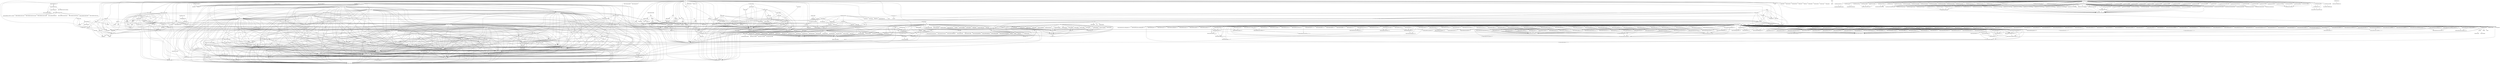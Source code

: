 digraph depends {
    node [shape=plaintext]
"angstrom-feed-configs" -> "opkg" [style=dotted]
"angstrom-packagegroup-boot" -> "angstrom-version"
"angstrom-packagegroup-boot" -> "packagegroup-boot"
"avahi-daemon" -> "base-files"
"avahi-daemon" -> "base-passwd"
"avahi-daemon" -> "libavahi-common3"
"avahi-daemon" -> "libavahi-core7"
"avahi-daemon" -> "libcap2"
"avahi-daemon" -> "libdaemon0"
"avahi-daemon" -> "libdbus-1-3"
"avahi-daemon" -> "libexpat1"
"avahi-daemon" -> "libnss-mdns" [style=dotted]
"avahi-daemon" -> "shadow"
"avahi-utils" -> "libavahi-client3"
"avahi-utils" -> "libavahi-common3"
"bash" -> "base-files"
"bash" -> "libtinfo5"
"bluez5" -> "libdbus-1-3"
"bluez5" -> "libglib-2.0-0"
"bluez5" -> "libreadline7"
"bluez5" -> "libudev1"
"busybox" -> "busybox-syslog" [style=dotted]
"busybox" -> "busybox-udhcpc" [style=dotted]
"ca-certificates" -> "openssl"
"coreutils" -> "libattr1"
"coreutils" -> "libcap2"
"coreutils" -> "libgmp10"
"cpufreq-tweaks" -> "cpufrequtils"
"curl" -> "libcurl4"
"dbus-1" -> "base-files"
"dbus-1" -> "base-passwd"
"dbus-1" -> "libdbus-1-3"
"dbus-1" -> "libexpat1"
"dbus-1" -> "libsystemd0"
"dbus-1" -> "libx11-6"
"dbus-1" -> "shadow"
"dracut" -> "bash"
"dracut" -> "busybox" [style=dotted]
"dracut" -> "coreutils" [style=dotted]
"dracut" -> "cpio"
"dracut" -> "findutils"
"dracut" -> "kernel-modules" [style=dotted]
"dracut" -> "ldd"
"dracut" -> "libkmod2"
"dracut" -> "systemd"
"dracut" -> "util-linux"
"dracut" -> "util-linux-blkid"
"dracut" -> "util-linux-getopt"
"e2fsprogs-e2fsck" -> "libblkid1"
"e2fsprogs-e2fsck" -> "libcom-err2"
"e2fsprogs-e2fsck" -> "libe2p2"
"e2fsprogs-e2fsck" -> "libext2fs2"
"e2fsprogs-e2fsck" -> "libuuid1"
"ffmpeg-drm" -> "libavcodec58"
"ffmpeg-drm" -> "libavutil56"
"ffmpeg-drm" -> "libdrm2"
"ffmpeg" -> "libavcodec58"
"ffmpeg" -> "libavdevice58"
"ffmpeg" -> "libavfilter7"
"ffmpeg" -> "libavformat58"
"ffmpeg" -> "libavutil56"
"ffmpeg" -> "libpostproc55"
"ffmpeg" -> "libswresample3"
"ffmpeg" -> "libswscale5"
"fixmac" -> "ranpwd"
"glibc-gconv-ibm850" -> "glibc-gconv"
"glibc-gconv-unicode" -> "glibc-gconv"
"glibc-gconv-utf-32" -> "glibc-gconv"
"glibc-localedata-en-gb" -> "glibc-localedata-en-us"
"glibc-localedata-en-gb" -> "glibc-localedata-i18n"
"glibc-localedata-en-gb" -> "glibc-localedata-iso14651-t1"
"glibc-localedata-en-gb" -> "glibc-localedata-translit-combining"
"glibc-localedata-en-us" -> "glibc-localedata-en-gb"
"glibc-localedata-en-us" -> "glibc-localedata-iso14651-t1"
"glibc-localedata-i18n" -> "glibc-localedata-iso14651-t1"
"glibc-localedata-i18n" -> "glibc-localedata-translit-neutral"
"glibc-localedata-iso14651-t1" -> "glibc-localedata-iso14651-t1-common"
"glibc-localedata-translit-neutral" -> "glibc-localedata-translit-circle"
"glibc-localedata-translit-neutral" -> "glibc-localedata-translit-cjk-compat"
"glibc-localedata-translit-neutral" -> "glibc-localedata-translit-compat"
"glibc-localedata-translit-neutral" -> "glibc-localedata-translit-font"
"glibc-localedata-translit-neutral" -> "glibc-localedata-translit-fraction"
"glibc-localedata-translit-neutral" -> "glibc-localedata-translit-narrow"
"glibc-localedata-translit-neutral" -> "glibc-localedata-translit-small"
"glibc-localedata-translit-neutral" -> "glibc-localedata-translit-wide"
"htop" -> "libncursesw5"
"htop" -> "libtinfo5"
"htop" -> "ncurses-terminfo"
"iptables" -> "kernel-module-iptable-filter" [style=dotted]
"iptables" -> "kernel-module-iptable-nat" [style=dotted]
"iptables" -> "kernel-module-ip-tables" [style=dotted]
"iptables" -> "kernel-module-ipt-masquerade" [style=dotted]
"iptables" -> "kernel-module-nf-conntrack-ipv4" [style=dotted]
"iptables" -> "kernel-module-nf-conntrack" [style=dotted]
"iptables" -> "kernel-module-nf-defrag-ipv4" [style=dotted]
"iptables" -> "kernel-module-nf-nat" [style=dotted]
"iptables" -> "kernel-module-x-tables" [style=dotted]
"iw" -> "libnl-3-200"
"iw" -> "libnl-genl-3-200"
"kernel-module-adc-keys-4.17.2" -> "kernel-module-input-polldev-4.17.2"
"kernel-module-aes-neon-bs-4.17.2" -> "kernel-module-aes-neon-blk-4.17.2"
"kernel-module-asix-4.17.2" -> "kernel-module-usbnet-4.17.2"
"kernel-module-ax88179-178a-4.17.2" -> "kernel-module-usbnet-4.17.2"
"kernel-module-bluetooth-4.17.2" -> "kernel-module-ecdh-generic-4.17.2"
"kernel-module-bluetooth-4.17.2" -> "kernel-module-rfkill-4.17.2"
"kernel-module-brcmfmac-4.17.2" -> "kernel-module-brcmutil-4.17.2"
"kernel-module-brcmfmac-4.17.2" -> "kernel-module-cfg80211-4.17.2"
"kernel-module-bridge-4.17.2" -> "kernel-module-ipv6-4.17.2"
"kernel-module-bridge-4.17.2" -> "kernel-module-llc-4.17.2"
"kernel-module-bridge-4.17.2" -> "kernel-module-stp-4.17.2"
"kernel-module-br-netfilter-4.17.2" -> "kernel-module-bridge-4.17.2"
"kernel-module-cavium-rng-vf-4.17.2" -> "kernel-module-rng-core-4.17.2"
"kernel-module-cdc-ether-4.17.2" -> "kernel-module-usbnet-4.17.2"
"kernel-module-cdc-ncm-4.17.2" -> "kernel-module-usbnet-4.17.2"
"kernel-module-cdc-subset-4.17.2" -> "kernel-module-usbnet-4.17.2"
"kernel-module-cfg80211-4.17.2" -> "kernel-module-rfkill-4.17.2"
"kernel-module-chacha20-neon-4.17.2" -> "kernel-module-chacha20-generic-4.17.2"
"kernel-module-cuse-4.17.2" -> "kernel-module-fuse-4.17.2"
"kernel-module-dm9601-4.17.2" -> "kernel-module-usbnet-4.17.2"
"kernel-module-hci-uart-4.17.2" -> "kernel-module-bluetooth-4.17.2"
"kernel-module-hidp-4.17.2" -> "kernel-module-bluetooth-4.17.2"
"kernel-module-ip6table-filter-4.17.2" -> "kernel-module-ip6-tables-4.17.2"
"kernel-module-ip6table-filter-4.17.2" -> "kernel-module-x-tables-4.17.2"
"kernel-module-ip6table-mangle-4.17.2" -> "kernel-module-ip6-tables-4.17.2"
"kernel-module-ip6table-mangle-4.17.2" -> "kernel-module-ipv6-4.17.2"
"kernel-module-ip6table-mangle-4.17.2" -> "kernel-module-x-tables-4.17.2"
"kernel-module-ip6table-nat-4.17.2" -> "kernel-module-ip6-tables-4.17.2"
"kernel-module-ip6table-nat-4.17.2" -> "kernel-module-nf-nat-ipv6-4.17.2"
"kernel-module-ip6-tables-4.17.2" -> "kernel-module-x-tables-4.17.2"
"kernel-module-ip6t-masquerade-4.17.2" -> "kernel-module-nf-conntrack-4.17.2"
"kernel-module-ip6t-masquerade-4.17.2" -> "kernel-module-nf-nat-masquerade-ipv6-4.17.2"
"kernel-module-ip6t-masquerade-4.17.2" -> "kernel-module-x-tables-4.17.2"
"kernel-module-ip6t-reject-4.17.2" -> "kernel-module-nf-reject-ipv6-4.17.2"
"kernel-module-ip6t-reject-4.17.2" -> "kernel-module-x-tables-4.17.2"
"kernel-module-iptable-filter-4.17.2" -> "kernel-module-ip-tables-4.17.2"
"kernel-module-iptable-filter-4.17.2" -> "kernel-module-x-tables-4.17.2"
"kernel-module-iptable-mangle-4.17.2" -> "kernel-module-ip-tables-4.17.2"
"kernel-module-iptable-mangle-4.17.2" -> "kernel-module-x-tables-4.17.2"
"kernel-module-iptable-nat-4.17.2" -> "kernel-module-ip-tables-4.17.2"
"kernel-module-iptable-nat-4.17.2" -> "kernel-module-nf-nat-ipv4-4.17.2"
"kernel-module-ip-tables-4.17.2" -> "kernel-module-x-tables-4.17.2"
"kernel-module-ipt-masquerade-4.17.2" -> "kernel-module-nf-conntrack-4.17.2"
"kernel-module-ipt-masquerade-4.17.2" -> "kernel-module-nf-nat-masquerade-ipv4-4.17.2"
"kernel-module-ipt-masquerade-4.17.2" -> "kernel-module-x-tables-4.17.2"
"kernel-module-ipt-reject-4.17.2" -> "kernel-module-nf-reject-ipv4-4.17.2"
"kernel-module-ipt-reject-4.17.2" -> "kernel-module-x-tables-4.17.2"
"kernel-module-lima-4.17.2" -> "kernel-module-gpu-sched-4.17.2"
"kernel-module-lima-4.17.2" -> "kernel-module-ttm-4.17.2"
"kernel-module-m2m-deinterlace-4.17.2" -> "kernel-module-v4l2-mem2mem-4.17.2"
"kernel-module-m2m-deinterlace-4.17.2" -> "kernel-module-videobuf2-common-4.17.2"
"kernel-module-m2m-deinterlace-4.17.2" -> "kernel-module-videobuf2-dma-contig-4.17.2"
"kernel-module-m2m-deinterlace-4.17.2" -> "kernel-module-videobuf2-v4l2-4.17.2"
"kernel-module-m2m-deinterlace-4.17.2" -> "kernel-module-videodev-4.17.2"
"kernel-module-mac80211-4.17.2" -> "kernel-module-cfg80211-4.17.2"
"kernel-module-macvtap-4.17.2" -> "kernel-module-macvlan-4.17.2"
"kernel-module-macvtap-4.17.2" -> "kernel-module-tap-4.17.2"
"kernel-module-mcs7830-4.17.2" -> "kernel-module-usbnet-4.17.2"
"kernel-module-net1080-4.17.2" -> "kernel-module-usbnet-4.17.2"
"kernel-module-nf-conntrack-ipv4-4.17.2" -> "kernel-module-nf-conntrack-4.17.2"
"kernel-module-nf-conntrack-ipv4-4.17.2" -> "kernel-module-nf-defrag-ipv4-4.17.2"
"kernel-module-nf-conntrack-ipv6-4.17.2" -> "kernel-module-ipv6-4.17.2"
"kernel-module-nf-conntrack-ipv6-4.17.2" -> "kernel-module-nf-conntrack-4.17.2"
"kernel-module-nf-conntrack-ipv6-4.17.2" -> "kernel-module-nf-defrag-ipv6-4.17.2"
"kernel-module-nf-defrag-ipv6-4.17.2" -> "kernel-module-ipv6-4.17.2"
"kernel-module-nf-log-ipv4-4.17.2" -> "kernel-module-nf-log-common-4.17.2"
"kernel-module-nf-log-ipv6-4.17.2" -> "kernel-module-nf-log-common-4.17.2"
"kernel-module-nf-nat-4.17.2" -> "kernel-module-nf-conntrack-4.17.2"
"kernel-module-nf-nat-ipv4-4.17.2" -> "kernel-module-nf-conntrack-4.17.2"
"kernel-module-nf-nat-ipv4-4.17.2" -> "kernel-module-nf-nat-4.17.2"
"kernel-module-nf-nat-ipv6-4.17.2" -> "kernel-module-ipv6-4.17.2"
"kernel-module-nf-nat-ipv6-4.17.2" -> "kernel-module-nf-conntrack-4.17.2"
"kernel-module-nf-nat-ipv6-4.17.2" -> "kernel-module-nf-nat-4.17.2"
"kernel-module-nf-nat-masquerade-ipv4-4.17.2" -> "kernel-module-nf-conntrack-4.17.2"
"kernel-module-nf-nat-masquerade-ipv4-4.17.2" -> "kernel-module-nf-nat-4.17.2"
"kernel-module-nf-nat-masquerade-ipv6-4.17.2" -> "kernel-module-ipv6-4.17.2"
"kernel-module-nf-nat-masquerade-ipv6-4.17.2" -> "kernel-module-nf-conntrack-4.17.2"
"kernel-module-nf-nat-masquerade-ipv6-4.17.2" -> "kernel-module-nf-nat-4.17.2"
"kernel-module-nf-reject-ipv6-4.17.2" -> "kernel-module-ipv6-4.17.2"
"kernel-module-nvme-4.17.2" -> "kernel-module-nvme-core-4.17.2"
"kernel-module-p8022-4.17.2" -> "kernel-module-llc-4.17.2"
"kernel-module-plusb-4.17.2" -> "kernel-module-usbnet-4.17.2"
"kernel-module-psnap-4.17.2" -> "kernel-module-llc-4.17.2"
"kernel-module-rk-crypto-4.17.2" -> "kernel-module-des-generic-4.17.2"
"kernel-module-rk-crypto-4.17.2" -> "kernel-module-md5-4.17.2"
"kernel-module-rockchip-rga-4.17.2" -> "kernel-module-v4l2-mem2mem-4.17.2"
"kernel-module-rockchip-rga-4.17.2" -> "kernel-module-videobuf2-common-4.17.2"
"kernel-module-rockchip-rga-4.17.2" -> "kernel-module-videobuf2-dma-sg-4.17.2"
"kernel-module-rockchip-rga-4.17.2" -> "kernel-module-videobuf2-v4l2-4.17.2"
"kernel-module-rockchip-rga-4.17.2" -> "kernel-module-videodev-4.17.2"
"kernel-module-sit-4.17.2" -> "kernel-module-ip-tunnel-4.17.2"
"kernel-module-sit-4.17.2" -> "kernel-module-ipv6-4.17.2"
"kernel-module-sit-4.17.2" -> "kernel-module-tunnel4-4.17.2"
"kernel-modules" -> "kernel-module-adc-keys-4.17.2"
"kernel-modules" -> "kernel-module-aes-neon-blk-4.17.2"
"kernel-modules" -> "kernel-module-aes-neon-bs-4.17.2"
"kernel-modules" -> "kernel-module-arc4-4.17.2"
"kernel-modules" -> "kernel-module-asix-4.17.2"
"kernel-modules" -> "kernel-module-at25-4.17.2"
"kernel-modules" -> "kernel-module-ax88179-178a-4.17.2"
"kernel-modules" -> "kernel-module-bluetooth-4.17.2"
"kernel-modules" -> "kernel-module-brcmfmac-4.17.2"
"kernel-modules" -> "kernel-module-brcmutil-4.17.2"
"kernel-modules" -> "kernel-module-bridge-4.17.2"
"kernel-modules" -> "kernel-module-br-netfilter-4.17.2"
"kernel-modules" -> "kernel-module-cavium-rng-4.17.2"
"kernel-modules" -> "kernel-module-cavium-rng-vf-4.17.2"
"kernel-modules" -> "kernel-module-ccm-4.17.2"
"kernel-modules" -> "kernel-module-cdc-ether-4.17.2"
"kernel-modules" -> "kernel-module-cdc-ncm-4.17.2"
"kernel-modules" -> "kernel-module-cdc-subset-4.17.2"
"kernel-modules" -> "kernel-module-cfg80211-4.17.2"
"kernel-modules" -> "kernel-module-chacha20-generic-4.17.2"
"kernel-modules" -> "kernel-module-chacha20-neon-4.17.2"
"kernel-modules" -> "kernel-module-cifs-4.17.2"
"kernel-modules" -> "kernel-module-cmac-4.17.2"
"kernel-modules" -> "kernel-module-cppc-cpufreq-4.17.2"
"kernel-modules" -> "kernel-module-crc32-ce-4.17.2"
"kernel-modules" -> "kernel-module-crypto-engine-4.17.2"
"kernel-modules" -> "kernel-module-ctr-4.17.2"
"kernel-modules" -> "kernel-module-cuse-4.17.2"
"kernel-modules" -> "kernel-module-des-generic-4.17.2"
"kernel-modules" -> "kernel-module-dm9601-4.17.2"
"kernel-modules" -> "kernel-module-dummy-4.17.2"
"kernel-modules" -> "kernel-module-dvb-core-4.17.2"
"kernel-modules" -> "kernel-module-ecb-4.17.2"
"kernel-modules" -> "kernel-module-ecdh-generic-4.17.2"
"kernel-modules" -> "kernel-module-fuse-4.17.2"
"kernel-modules" -> "kernel-module-gcm-4.17.2"
"kernel-modules" -> "kernel-module-generic-bl-4.17.2"
"kernel-modules" -> "kernel-module-ghash-generic-4.17.2"
"kernel-modules" -> "kernel-module-gpu-sched-4.17.2"
"kernel-modules" -> "kernel-module-hci-uart-4.17.2"
"kernel-modules" -> "kernel-module-hidp-4.17.2"
"kernel-modules" -> "kernel-module-i2c-hid-4.17.2"
"kernel-modules" -> "kernel-module-ina2xx-4.17.2"
"kernel-modules" -> "kernel-module-input-polldev-4.17.2"
"kernel-modules" -> "kernel-module-ip6table-filter-4.17.2"
"kernel-modules" -> "kernel-module-ip6table-mangle-4.17.2"
"kernel-modules" -> "kernel-module-ip6table-nat-4.17.2"
"kernel-modules" -> "kernel-module-ip6-tables-4.17.2"
"kernel-modules" -> "kernel-module-ip6t-masquerade-4.17.2"
"kernel-modules" -> "kernel-module-ip6t-reject-4.17.2"
"kernel-modules" -> "kernel-module-ip6-udp-tunnel-4.17.2"
"kernel-modules" -> "kernel-module-iptable-filter-4.17.2"
"kernel-modules" -> "kernel-module-iptable-mangle-4.17.2"
"kernel-modules" -> "kernel-module-iptable-nat-4.17.2"
"kernel-modules" -> "kernel-module-ip-tables-4.17.2"
"kernel-modules" -> "kernel-module-ipt-masquerade-4.17.2"
"kernel-modules" -> "kernel-module-ipt-reject-4.17.2"
"kernel-modules" -> "kernel-module-ip-tunnel-4.17.2"
"kernel-modules" -> "kernel-module-ipv6-4.17.2"
"kernel-modules" -> "kernel-module-ir-kbd-i2c-4.17.2"
"kernel-modules" -> "kernel-module-lcd-4.17.2"
"kernel-modules" -> "kernel-module-lima-4.17.2"
"kernel-modules" -> "kernel-module-llc-4.17.2"
"kernel-modules" -> "kernel-module-lm90-4.17.2"
"kernel-modules" -> "kernel-module-lp855x-bl-4.17.2"
"kernel-modules" -> "kernel-module-m2m-deinterlace-4.17.2"
"kernel-modules" -> "kernel-module-mac80211-4.17.2"
"kernel-modules" -> "kernel-module-macvlan-4.17.2"
"kernel-modules" -> "kernel-module-macvtap-4.17.2"
"kernel-modules" -> "kernel-module-mc44s803-4.17.2"
"kernel-modules" -> "kernel-module-mcs7830-4.17.2"
"kernel-modules" -> "kernel-module-md4-4.17.2"
"kernel-modules" -> "kernel-module-md5-4.17.2"
"kernel-modules" -> "kernel-module-media-4.17.2"
"kernel-modules" -> "kernel-module-mt20xx-4.17.2"
"kernel-modules" -> "kernel-module-nbd-4.17.2"
"kernel-modules" -> "kernel-module-net1080-4.17.2"
"kernel-modules" -> "kernel-module-nf-conntrack-4.17.2"
"kernel-modules" -> "kernel-module-nf-conntrack-ipv4-4.17.2"
"kernel-modules" -> "kernel-module-nf-conntrack-ipv6-4.17.2"
"kernel-modules" -> "kernel-module-nf-defrag-ipv4-4.17.2"
"kernel-modules" -> "kernel-module-nf-defrag-ipv6-4.17.2"
"kernel-modules" -> "kernel-module-nf-log-common-4.17.2"
"kernel-modules" -> "kernel-module-nf-log-ipv4-4.17.2"
"kernel-modules" -> "kernel-module-nf-log-ipv6-4.17.2"
"kernel-modules" -> "kernel-module-nf-nat-4.17.2"
"kernel-modules" -> "kernel-module-nf-nat-ipv4-4.17.2"
"kernel-modules" -> "kernel-module-nf-nat-ipv6-4.17.2"
"kernel-modules" -> "kernel-module-nf-nat-masquerade-ipv4-4.17.2"
"kernel-modules" -> "kernel-module-nf-nat-masquerade-ipv6-4.17.2"
"kernel-modules" -> "kernel-module-nf-reject-ipv4-4.17.2"
"kernel-modules" -> "kernel-module-nf-reject-ipv6-4.17.2"
"kernel-modules" -> "kernel-module-nfs-layout-flexfiles-4.17.2"
"kernel-modules" -> "kernel-module-nvme-4.17.2"
"kernel-modules" -> "kernel-module-nvme-core-4.17.2"
"kernel-modules" -> "kernel-module-overlay-4.17.2"
"kernel-modules" -> "kernel-module-p8022-4.17.2"
"kernel-modules" -> "kernel-module-pegasus-4.17.2"
"kernel-modules" -> "kernel-module-phy-rockchip-typec-4.17.2"
"kernel-modules" -> "kernel-module-plusb-4.17.2"
"kernel-modules" -> "kernel-module-psnap-4.17.2"
"kernel-modules" -> "kernel-module-pulse8-cec-4.17.2"
"kernel-modules" -> "kernel-module-pwm-bl-4.17.2"
"kernel-modules" -> "kernel-module-pwm-cros-ec-4.17.2"
"kernel-modules" -> "kernel-module-r8152-4.17.2"
"kernel-modules" -> "kernel-module-rainshadow-cec-4.17.2"
"kernel-modules" -> "kernel-module-rfkill-4.17.2"
"kernel-modules" -> "kernel-module-rk-crypto-4.17.2"
"kernel-modules" -> "kernel-module-rng-core-4.17.2"
"kernel-modules" -> "kernel-module-rockchip-rga-4.17.2"
"kernel-modules" -> "kernel-module-rtl8150-4.17.2"
"kernel-modules" -> "kernel-module-seqiv-4.17.2"
"kernel-modules" -> "kernel-module-serport-4.17.2"
"kernel-modules" -> "kernel-module-sha512-arm64-4.17.2"
"kernel-modules" -> "kernel-module-sha512-generic-4.17.2"
"kernel-modules" -> "kernel-module-sit-4.17.2"
"kernel-modules" -> "kernel-module-smsc75xx-4.17.2"
"kernel-modules" -> "kernel-module-smsc95xx-4.17.2"
"kernel-modules" -> "kernel-module-snd-soc-ak4613-4.17.2"
"kernel-modules" -> "kernel-module-snd-soc-da7219-4.17.2"
"kernel-modules" -> "kernel-module-snd-soc-dmic-4.17.2"
"kernel-modules" -> "kernel-module-snd-soc-es8328-4.17.2"
"kernel-modules" -> "kernel-module-snd-soc-es8328-i2c-4.17.2"
"kernel-modules" -> "kernel-module-snd-soc-es8328-spi-4.17.2"
"kernel-modules" -> "kernel-module-snd-soc-max98090-4.17.2"
"kernel-modules" -> "kernel-module-snd-soc-max98357a-4.17.2"
"kernel-modules" -> "kernel-module-snd-soc-rk3288-hdmi-analog-4.17.2"
"kernel-modules" -> "kernel-module-snd-soc-rk3399-gru-sound-4.17.2"
"kernel-modules" -> "kernel-module-snd-soc-rl6231-4.17.2"
"kernel-modules" -> "kernel-module-snd-soc-rockchip-i2s-4.17.2"
"kernel-modules" -> "kernel-module-snd-soc-rockchip-max98090-4.17.2"
"kernel-modules" -> "kernel-module-snd-soc-rockchip-pdm-4.17.2"
"kernel-modules" -> "kernel-module-snd-soc-rockchip-rt5645-4.17.2"
"kernel-modules" -> "kernel-module-snd-soc-rockchip-spdif-4.17.2"
"kernel-modules" -> "kernel-module-snd-soc-rt5514-4.17.2"
"kernel-modules" -> "kernel-module-snd-soc-rt5514-spi-4.17.2"
"kernel-modules" -> "kernel-module-snd-soc-rt5645-4.17.2"
"kernel-modules" -> "kernel-module-snd-soc-ts3a227e-4.17.2"
"kernel-modules" -> "kernel-module-spidev-4.17.2"
"kernel-modules" -> "kernel-module-sr9800-4.17.2"
"kernel-modules" -> "kernel-module-stp-4.17.2"
"kernel-modules" -> "kernel-module-tap-4.17.2"
"kernel-modules" -> "kernel-module-tcp-bic-4.17.2"
"kernel-modules" -> "kernel-module-tcp-highspeed-4.17.2"
"kernel-modules" -> "kernel-module-tcp-htcp-4.17.2"
"kernel-modules" -> "kernel-module-tcp-hybla-4.17.2"
"kernel-modules" -> "kernel-module-tcp-illinois-4.17.2"
"kernel-modules" -> "kernel-module-tcp-lp-4.17.2"
"kernel-modules" -> "kernel-module-tcp-scalable-4.17.2"
"kernel-modules" -> "kernel-module-tcp-vegas-4.17.2"
"kernel-modules" -> "kernel-module-tcp-veno-4.17.2"
"kernel-modules" -> "kernel-module-tcp-westwood-4.17.2"
"kernel-modules" -> "kernel-module-tcp-yeah-4.17.2"
"kernel-modules" -> "kernel-module-tda18271-4.17.2"
"kernel-modules" -> "kernel-module-tda827x-4.17.2"
"kernel-modules" -> "kernel-module-tda8290-4.17.2"
"kernel-modules" -> "kernel-module-tda9887-4.17.2"
"kernel-modules" -> "kernel-module-ttm-4.17.2"
"kernel-modules" -> "kernel-module-tun-4.17.2"
"kernel-modules" -> "kernel-module-tuner-simple-4.17.2"
"kernel-modules" -> "kernel-module-tuner-types-4.17.2"
"kernel-modules" -> "kernel-module-tuner-xc2028-4.17.2"
"kernel-modules" -> "kernel-module-tunnel4-4.17.2"
"kernel-modules" -> "kernel-module-udp-tunnel-4.17.2"
"kernel-modules" -> "kernel-module-uinput-4.17.2"
"kernel-modules" -> "kernel-module-usbnet-4.17.2"
"kernel-modules" -> "kernel-module-v4l2-common-4.17.2"
"kernel-modules" -> "kernel-module-v4l2-dv-timings-4.17.2"
"kernel-modules" -> "kernel-module-v4l2-mem2mem-4.17.2"
"kernel-modules" -> "kernel-module-videobuf2-common-4.17.2"
"kernel-modules" -> "kernel-module-videobuf2-dma-contig-4.17.2"
"kernel-modules" -> "kernel-module-videobuf2-dma-sg-4.17.2"
"kernel-modules" -> "kernel-module-videobuf2-memops-4.17.2"
"kernel-modules" -> "kernel-module-videobuf2-v4l2-4.17.2"
"kernel-modules" -> "kernel-module-videodev-4.17.2"
"kernel-modules" -> "kernel-module-virtio-crypto-4.17.2"
"kernel-modules" -> "kernel-module-vxlan-4.17.2"
"kernel-modules" -> "kernel-module-wl18xx-4.17.2"
"kernel-modules" -> "kernel-module-wlcore-4.17.2"
"kernel-modules" -> "kernel-module-wlcore-sdio-4.17.2"
"kernel-modules" -> "kernel-module-xc4000-4.17.2"
"kernel-modules" -> "kernel-module-xc5000-4.17.2"
"kernel-modules" -> "kernel-module-xfrm6-mode-beet-4.17.2"
"kernel-modules" -> "kernel-module-xfrm6-mode-transport-4.17.2"
"kernel-modules" -> "kernel-module-xfrm6-mode-tunnel-4.17.2"
"kernel-modules" -> "kernel-module-x-tables-4.17.2"
"kernel-modules" -> "kernel-module-xt-addrtype-4.17.2"
"kernel-modules" -> "kernel-module-xt-checksum-4.17.2"
"kernel-modules" -> "kernel-module-xt-conntrack-4.17.2"
"kernel-modules" -> "kernel-module-xt-log-4.17.2"
"kernel-modules" -> "kernel-module-xt-nat-4.17.2"
"kernel-modules" -> "kernel-module-xt-tcpudp-4.17.2"
"kernel-modules" -> "kernel-module-zaurus-4.17.2"
"kernel-module-smsc75xx-4.17.2" -> "kernel-module-usbnet-4.17.2"
"kernel-module-smsc95xx-4.17.2" -> "kernel-module-usbnet-4.17.2"
"kernel-module-snd-soc-es8328-i2c-4.17.2" -> "kernel-module-snd-soc-es8328-4.17.2"
"kernel-module-snd-soc-es8328-spi-4.17.2" -> "kernel-module-snd-soc-es8328-4.17.2"
"kernel-module-snd-soc-rk3399-gru-sound-4.17.2" -> "kernel-module-snd-soc-da7219-4.17.2"
"kernel-module-snd-soc-rockchip-max98090-4.17.2" -> "kernel-module-snd-soc-ts3a227e-4.17.2"
"kernel-module-snd-soc-rockchip-rt5645-4.17.2" -> "kernel-module-snd-soc-rt5645-4.17.2"
"kernel-module-snd-soc-rt5514-4.17.2" -> "kernel-module-snd-soc-rl6231-4.17.2"
"kernel-module-snd-soc-rt5514-4.17.2" -> "kernel-module-snd-soc-rt5514-spi-4.17.2"
"kernel-module-snd-soc-rt5645-4.17.2" -> "kernel-module-snd-soc-rl6231-4.17.2"
"kernel-module-sr9800-4.17.2" -> "kernel-module-usbnet-4.17.2"
"kernel-module-stp-4.17.2" -> "kernel-module-llc-4.17.2"
"kernel-module-tcp-yeah-4.17.2" -> "kernel-module-tcp-vegas-4.17.2"
"kernel-module-tuner-simple-4.17.2" -> "kernel-module-tuner-types-4.17.2"
"kernel-module-v4l2-common-4.17.2" -> "kernel-module-videodev-4.17.2"
"kernel-module-v4l2-mem2mem-4.17.2" -> "kernel-module-videobuf2-common-4.17.2"
"kernel-module-v4l2-mem2mem-4.17.2" -> "kernel-module-videobuf2-v4l2-4.17.2"
"kernel-module-v4l2-mem2mem-4.17.2" -> "kernel-module-videodev-4.17.2"
"kernel-module-videobuf2-common-4.17.2" -> "kernel-module-videodev-4.17.2"
"kernel-module-videobuf2-dma-contig-4.17.2" -> "kernel-module-videobuf2-memops-4.17.2"
"kernel-module-videobuf2-dma-sg-4.17.2" -> "kernel-module-videobuf2-memops-4.17.2"
"kernel-module-videobuf2-v4l2-4.17.2" -> "kernel-module-videobuf2-common-4.17.2"
"kernel-module-videobuf2-v4l2-4.17.2" -> "kernel-module-videodev-4.17.2"
"kernel-module-videodev-4.17.2" -> "kernel-module-media-4.17.2"
"kernel-module-virtio-crypto-4.17.2" -> "kernel-module-crypto-engine-4.17.2"
"kernel-module-vxlan-4.17.2" -> "kernel-module-ip6-udp-tunnel-4.17.2"
"kernel-module-vxlan-4.17.2" -> "kernel-module-udp-tunnel-4.17.2"
"kernel-module-wl18xx-4.17.2" -> "kernel-module-cfg80211-4.17.2"
"kernel-module-wl18xx-4.17.2" -> "kernel-module-mac80211-4.17.2"
"kernel-module-wl18xx-4.17.2" -> "kernel-module-wlcore-4.17.2"
"kernel-module-wlcore-4.17.2" -> "kernel-module-cfg80211-4.17.2"
"kernel-module-wlcore-4.17.2" -> "kernel-module-mac80211-4.17.2"
"kernel-module-xfrm6-mode-beet-4.17.2" -> "kernel-module-ipv6-4.17.2"
"kernel-module-xfrm6-mode-tunnel-4.17.2" -> "kernel-module-ipv6-4.17.2"
"kernel-module-xt-addrtype-4.17.2" -> "kernel-module-x-tables-4.17.2"
"kernel-module-xt-checksum-4.17.2" -> "kernel-module-x-tables-4.17.2"
"kernel-module-xt-conntrack-4.17.2" -> "kernel-module-nf-conntrack-4.17.2"
"kernel-module-xt-conntrack-4.17.2" -> "kernel-module-x-tables-4.17.2"
"kernel-module-xt-log-4.17.2" -> "kernel-module-x-tables-4.17.2"
"kernel-module-xt-nat-4.17.2" -> "kernel-module-nf-conntrack-4.17.2"
"kernel-module-xt-nat-4.17.2" -> "kernel-module-nf-nat-4.17.2"
"kernel-module-xt-nat-4.17.2" -> "kernel-module-x-tables-4.17.2"
"kernel-module-xt-tcpudp-4.17.2" -> "kernel-module-x-tables-4.17.2"
"kernel-module-zaurus-4.17.2" -> "kernel-module-cdc-ether-4.17.2"
"kernel-module-zaurus-4.17.2" -> "kernel-module-usbnet-4.17.2"
"kmod" -> "libz1"
"kodi-addon-pvr-hts" -> "libkodiplatform18.0"
"kodi-addon-pvr-hts" -> "libstdc++6"
"kodi" -> "bluez5"
"kodi" -> "glibc-charmap-ibm850" [style=dotted]
"kodi" -> "glibc-charmap-utf-8" [style=dotted]
"kodi" -> "glibc-gconv-ibm850" [style=dotted]
"kodi" -> "glibc-gconv-unicode" [style=dotted]
"kodi" -> "glibc-gconv-utf-32" [style=dotted]
"kodi" -> "glibc-localedata-en-us" [style=dotted]
"kodi" -> "lcms"
"kodi" -> "libasound2"
"kodi" -> "libass9"
"kodi" -> "libavahi-client3"
"kodi" -> "libavahi-common3"
"kodi" -> "libavcodec58"
"kodi" -> "libavfilter7"
"kodi" -> "libavformat58"
"kodi" -> "libavutil56"
"kodi" -> "libcap2"
"kodi" -> "libcdio16"
"kodi" -> "libcec"
"kodi" -> "libcec" [style=dotted]
"kodi" -> "libcrypto1.0.2"
"kodi" -> "libcurl4"
"kodi" -> "libcurl4" [style=dotted]
"kodi" -> "libdbus-1-3"
"kodi" -> "libdrm2"
"kodi" -> "libegl-mesa"
"kodi" -> "libexpat1"
"kodi" -> "libfreetype6"
"kodi" -> "libfribidi0"
"kodi" -> "libgbm1"
"kodi" -> "libgles2-mesa"
"kodi" -> "libinput10"
"kodi" -> "libiso9660-10"
"kodi" -> "liblzo2-2"
"kodi" -> "libmicrohttpd12"
"kodi" -> "libnfs11.0.0" [style=dotted]
"kodi" -> "libpcre1"
"kodi" -> "libpcrecpp0"
"kodi" -> "libpostproc55"
"kodi" -> "libpulse0"
"kodi" -> "libpulse-mainloop-glib0"
"kodi" -> "libpulse-simple0"
"kodi" -> "libpython2.7-1.0"
"kodi" -> "libsmbclient0"
"kodi" -> "libsqlite3-0"
"kodi" -> "libssl1.0.2"
"kodi" -> "libstdc++6"
"kodi" -> "libswresample3"
"kodi" -> "libswscale5"
"kodi" -> "libtag1"
"kodi" -> "libtinyxml2.6.2"
"kodi" -> "libudev1"
"kodi" -> "libuuid1"
"kodi" -> "libxkbcommon"
"kodi" -> "libxml2"
"kodi" -> "libxslt"
"kodi" -> "libz1"
"kodi" -> "python-compression" [style=dotted]
"kodi" -> "python-ctypes" [style=dotted]
"kodi" -> "python-difflib" [style=dotted]
"kodi" -> "python-html" [style=dotted]
"kodi" -> "python-json" [style=dotted]
"kodi" -> "python-lang" [style=dotted]
"kodi" -> "python-netclient" [style=dotted]
"kodi" -> "python-re" [style=dotted]
"kodi" -> "python-shell" [style=dotted]
"kodi" -> "python-sqlite3" [style=dotted]
"kodi" -> "python" [style=dotted]
"kodi" -> "python-xmlrpc" [style=dotted]
"kodi" -> "python-zlib" [style=dotted]
"kodi" -> "tzdata-africa" [style=dotted]
"kodi" -> "tzdata-americas" [style=dotted]
"kodi" -> "tzdata-antarctica" [style=dotted]
"kodi" -> "tzdata-arctic" [style=dotted]
"kodi" -> "tzdata-asia" [style=dotted]
"kodi" -> "tzdata-atlantic" [style=dotted]
"kodi" -> "tzdata-australia" [style=dotted]
"kodi" -> "tzdata-europe" [style=dotted]
"kodi" -> "tzdata-pacific" [style=dotted]
"lcms" -> "libjpeg62"
"lcms" -> "libtiff5"
"less" -> "libtinfo5"
"libacl1" -> "libattr1"
"libaddns-samba4" -> "libgenrand-samba4"
"libaddns-samba4" -> "libgssapi-krb5-2"
"libaddns-samba4" -> "libndr0"
"libaddns-samba4" -> "libsamba-debug-samba4"
"libaddns-samba4" -> "libsamba-errors1"
"libaddns-samba4" -> "libsamba-util0"
"libaddns-samba4" -> "libtalloc"
"libaddns-samba4" -> "samba-common"
"libarchive" -> "libbz2-1"
"libarchive" -> "liblzma5"
"libarchive" -> "liblzo2-2"
"libarchive" -> "libxml2"
"libarchive" -> "libz1"
"libasn1util-samba4" -> "libsamba-debug-samba4"
"libasn1util-samba4" -> "libsamba-util0"
"libasn1util-samba4" -> "libtalloc"
"libasn1util-samba4" -> "samba-common"
"libasound2" -> "alsa-conf"
"libass9" -> "libfontconfig1"
"libass9" -> "libfreetype6"
"libass9" -> "libfribidi0"
"libass9" -> "libglib-2.0-0"
"libauthkrb5-samba4" -> "libauth-sam-reply-samba4"
"libauthkrb5-samba4" -> "libcom-err2"
"libauthkrb5-samba4" -> "libgssapi-krb5-2"
"libauthkrb5-samba4" -> "libk5crypto3"
"libauthkrb5-samba4" -> "libkrb5-3"
"libauthkrb5-samba4" -> "libkrb5samba-samba4"
"libauthkrb5-samba4" -> "libndr0"
"libauthkrb5-samba4" -> "libndr-krb5pac0"
"libauthkrb5-samba4" -> "libsamba-debug-samba4"
"libauthkrb5-samba4" -> "libsamba-errors1"
"libauthkrb5-samba4" -> "libsamba-sockets-samba4"
"libauthkrb5-samba4" -> "libsamba-util0"
"libauthkrb5-samba4" -> "libtalloc"
"libauthkrb5-samba4" -> "libtevent0"
"libauthkrb5-samba4" -> "libtevent-util0"
"libauthkrb5-samba4" -> "samba-common"
"libauth-sam-reply-samba4" -> "libsamba-debug-samba4"
"libauth-sam-reply-samba4" -> "libsamba-security-samba4"
"libauth-sam-reply-samba4" -> "libsamba-util0"
"libauth-sam-reply-samba4" -> "libtalloc"
"libauth-sam-reply-samba4" -> "samba-common"
"libavahi-client3" -> "libavahi-common3"
"libavahi-client3" -> "libdbus-1-3"
"libavahi-core7" -> "libavahi-common3"
"libavcodec58" -> "libavutil56"
"libavcodec58" -> "liblzma5"
"libavcodec58" -> "libswresample3"
"libavcodec58" -> "libtheora"
"libavcodec58" -> "libx264-148"
"libavcodec58" -> "libz1"
"libavdevice58" -> "libasound2"
"libavdevice58" -> "libavcodec58"
"libavdevice58" -> "libavfilter7"
"libavdevice58" -> "libavformat58"
"libavdevice58" -> "libavutil56"
"libavdevice58" -> "libx11-6"
"libavdevice58" -> "libxext6"
"libavdevice58" -> "libxv1"
"libavfilter7" -> "libavcodec58"
"libavfilter7" -> "libavformat58"
"libavfilter7" -> "libavutil56"
"libavfilter7" -> "libpostproc55"
"libavfilter7" -> "libswresample3"
"libavfilter7" -> "libswscale5"
"libavformat58" -> "libavcodec58"
"libavformat58" -> "libavutil56"
"libavformat58" -> "libbz2-1"
"libavformat58" -> "libz1"
"libblkid1" -> "libuuid1"
"libcec" -> "kernel-module-cdc-acm" [style=dotted]
"libcec" -> "libncurses5"
"libcec" -> "libstdc++6"
"libcec" -> "libtinfo5"
"libcec" -> "libudev1"
"libcec" -> "libx11-6"
"libcec" -> "libxrandr2"
"libcharset3-samba4" -> "libsamba3-util-samba4"
"libcharset3-samba4" -> "libsamba-util0"
"libcharset3-samba4" -> "libtalloc"
"libcharset3-samba4" -> "samba-common"
"libcliauth-samba4" -> "libasn1util-samba4"
"libcliauth-samba4" -> "libbsd0"
"libcliauth-samba4" -> "libdbwrap-samba4"
"libcliauth-samba4" -> "libgenrand-samba4"
"libcliauth-samba4" -> "libndr0"
"libcliauth-samba4" -> "libndr-samba-samba4"
"libcliauth-samba4" -> "libsamba-debug-samba4"
"libcliauth-samba4" -> "libsamba-errors1"
"libcliauth-samba4" -> "libsamba-hostconfig0"
"libcliauth-samba4" -> "libsamba-security-samba4"
"libcliauth-samba4" -> "libsamba-util0"
"libcliauth-samba4" -> "libtalloc"
"libcliauth-samba4" -> "libtdb1"
"libcliauth-samba4" -> "libutil-tdb-samba4"
"libcliauth-samba4" -> "samba-common"
"libcli-cldap-samba4" -> "libasn1util-samba4"
"libcli-cldap-samba4" -> "libcli-ldap-common-samba4"
"libcli-cldap-samba4" -> "libldb"
"libcli-cldap-samba4" -> "libndr0"
"libcli-cldap-samba4" -> "libndr-nbt0"
"libcli-cldap-samba4" -> "libsamba-debug-samba4"
"libcli-cldap-samba4" -> "libsamba-errors1"
"libcli-cldap-samba4" -> "libsamba-security-samba4"
"libcli-cldap-samba4" -> "libsamba-sockets-samba4"
"libcli-cldap-samba4" -> "libsamba-util0"
"libcli-cldap-samba4" -> "libtalloc"
"libcli-cldap-samba4" -> "libtevent0"
"libcli-cldap-samba4" -> "libtevent-util0"
"libcli-cldap-samba4" -> "samba-common"
"libcli-ldap-common-samba4" -> "libasn1util-samba4"
"libcli-ldap-common-samba4" -> "libldb"
"libcli-ldap-common-samba4" -> "libndr0"
"libcli-ldap-common-samba4" -> "libsamba-debug-samba4"
"libcli-ldap-common-samba4" -> "libsamba-errors1"
"libcli-ldap-common-samba4" -> "libsamba-security-samba4"
"libcli-ldap-common-samba4" -> "libsamba-util0"
"libcli-ldap-common-samba4" -> "libtalloc"
"libcli-ldap-common-samba4" -> "samba-common"
"libcli-nbt-samba4" -> "libndr0"
"libcli-nbt-samba4" -> "libndr-nbt0"
"libcli-nbt-samba4" -> "libsamba-debug-samba4"
"libcli-nbt-samba4" -> "libsamba-errors1"
"libcli-nbt-samba4" -> "libsamba-sockets-samba4"
"libcli-nbt-samba4" -> "libsamba-util0"
"libcli-nbt-samba4" -> "libtalloc"
"libcli-nbt-samba4" -> "libtevent0"
"libcli-nbt-samba4" -> "libtevent-util0"
"libcli-nbt-samba4" -> "samba-common"
"libcli-smb-common-samba4" -> "libbsd0"
"libcli-smb-common-samba4" -> "libgenrand-samba4"
"libcli-smb-common-samba4" -> "libgensec-samba4"
"libcli-smb-common-samba4" -> "libiov-buf-samba4"
"libcli-smb-common-samba4" -> "libndr0"
"libcli-smb-common-samba4" -> "libsamba-debug-samba4"
"libcli-smb-common-samba4" -> "libsamba-errors1"
"libcli-smb-common-samba4" -> "libsamba-sockets-samba4"
"libcli-smb-common-samba4" -> "libsamba-util0"
"libcli-smb-common-samba4" -> "libsmb-transport-samba4"
"libcli-smb-common-samba4" -> "libtalloc"
"libcli-smb-common-samba4" -> "libtevent0"
"libcli-smb-common-samba4" -> "libtevent-util0"
"libcli-smb-common-samba4" -> "samba-common"
"libcrypto1.0.2" -> "openssl-conf" [style=dotted]
"libcurl4" -> "ca-certificates" [style=dotted]
"libcurl4" -> "libcrypto1.0.2"
"libcurl4" -> "libgnutls30"
"libcurl4" -> "libssl1.0.2"
"libcurl4" -> "libz1"
"libcurl4" -> "nettle"
"libdbus-1-3" -> "dbus-1" [style=dotted]
"libdbus-1-3" -> "libsystemd0"
"libdbwrap-samba4" -> "libsamba-debug-samba4"
"libdbwrap-samba4" -> "libsamba-errors1"
"libdbwrap-samba4" -> "libsamba-hostconfig0"
"libdbwrap-samba4" -> "libsamba-util0"
"libdbwrap-samba4" -> "libtalloc"
"libdbwrap-samba4" -> "libtdb1"
"libdbwrap-samba4" -> "libtdb-wrap-samba4"
"libdbwrap-samba4" -> "libutil-tdb-samba4"
"libdbwrap-samba4" -> "samba-common"
"libdcerpc-binding0" -> "libgensec-samba4"
"libdcerpc-binding0" -> "libndr0"
"libdcerpc-binding0" -> "libsamba-debug-samba4"
"libdcerpc-binding0" -> "libsamba-errors1"
"libdcerpc-binding0" -> "libsamba-sockets-samba4"
"libdcerpc-binding0" -> "libsamba-util0"
"libdcerpc-binding0" -> "libtalloc"
"libdcerpc-binding0" -> "libtevent0"
"libdcerpc-binding0" -> "libtevent-util0"
"libdcerpc-binding0" -> "samba-common"
"libdcerpc-samba-samba4" -> "libdcerpc-binding0"
"libdcerpc-samba-samba4" -> "libndr0"
"libdcerpc-samba-samba4" -> "libndr-samba-samba4"
"libdcerpc-samba-samba4" -> "libndr-standard0"
"libdcerpc-samba-samba4" -> "libtalloc"
"libdcerpc-samba-samba4" -> "libtevent0"
"libdcerpc-samba-samba4" -> "libtevent-util0"
"libdcerpc-samba-samba4" -> "samba-common"
"libdrm-freedreno1" -> "libdrm2"
"libegl-mesa" -> "libdrm2"
"libegl-mesa" -> "libexpat1"
"libegl-mesa" -> "libgbm1"
"libegl-mesa" -> "libx11-6"
"libegl-mesa" -> "libx11-xcb1"
"libegl-mesa" -> "libxcb1"
"libegl-mesa" -> "libxcb-dri2-0"
"libegl-mesa" -> "libxcb-xfixes0"
"libegl-mesa" -> "libz1"
"libegl-mesa" -> "mesa-megadriver" [style=dotted]
"libegl-mesa" -> "wayland"
"libext2fs2" -> "libblkid1"
"libext2fs2" -> "libcom-err2"
"libfdisk1" -> "libblkid1"
"libfdisk1" -> "libuuid1"
"libflac8" -> "libogg0"
"libflag-mapping-samba4" -> "libsamba-debug-samba4"
"libflag-mapping-samba4" -> "samba-common"
"libfontconfig1" -> "libexpat1"
"libfontconfig1" -> "libfreetype6"
"libfreetype6" -> "libz1"
"libfribidi0" -> "libglib-2.0-0"
"libgbm1" -> "libdrm2"
"libgbm1" -> "libexpat1"
"libgbm1" -> "wayland"
"libgcrypt" -> "libcap2"
"libgcrypt" -> "libgpg-error0"
"libgenrand-samba4" -> "libsocket-blocking-samba4"
"libgenrand-samba4" -> "libsys-rw-samba4"
"libgenrand-samba4" -> "samba-common"
"libgensec-samba4" -> "libasn1util-samba4"
"libgensec-samba4" -> "libauthkrb5-samba4"
"libgensec-samba4" -> "libbsd0"
"libgensec-samba4" -> "libcliauth-samba4"
"libgensec-samba4" -> "libcom-err2"
"libgensec-samba4" -> "libgenrand-samba4"
"libgensec-samba4" -> "libgssapi-krb5-2"
"libgensec-samba4" -> "libkrb5samba-samba4"
"libgensec-samba4" -> "libndr0"
"libgensec-samba4" -> "libndr-samba-samba4"
"libgensec-samba4" -> "libsamba-credentials0"
"libgensec-samba4" -> "libsamba-debug-samba4"
"libgensec-samba4" -> "libsamba-errors1"
"libgensec-samba4" -> "libsamba-hostconfig0"
"libgensec-samba4" -> "libsamba-modules-samba4"
"libgensec-samba4" -> "libsamba-security-samba4"
"libgensec-samba4" -> "libsamba-sockets-samba4"
"libgensec-samba4" -> "libsamba-util0"
"libgensec-samba4" -> "libsamdb0"
"libgensec-samba4" -> "libtalloc"
"libgensec-samba4" -> "libtevent0"
"libgensec-samba4" -> "libtevent-util0"
"libgensec-samba4" -> "libtime-basic-samba4"
"libgensec-samba4" -> "libwbclient0"
"libgensec-samba4" -> "samba-common"
"libgles2-mesa" -> "libdrm2"
"libgles2-mesa" -> "libglapi0"
"libgles2-mesa" -> "mesa-megadriver" [style=dotted]
"libglib-2.0-0" -> "libffi6"
"libglib-2.0-0" -> "libmount1"
"libglib-2.0-0" -> "libpcre1"
"libglib-2.0-0" -> "libz1"
"libglib-2.0-0" -> "shared-mime-info" [style=dotted]
"libgnutls30" -> "libgmp10"
"libgnutls30" -> "libidn11"
"libgnutls30" -> "libunistring2"
"libgnutls30" -> "libz1"
"libgnutls30" -> "nettle"
"libgse-samba4" -> "libaddns-samba4"
"libgse-samba4" -> "libauthkrb5-samba4"
"libgse-samba4" -> "libbsd0"
"libgse-samba4" -> "libcharset3-samba4"
"libgse-samba4" -> "libcli-cldap-samba4"
"libgse-samba4" -> "libcli-nbt-samba4"
"libgse-samba4" -> "libcom-err2"
"libgse-samba4" -> "libgenrand-samba4"
"libgse-samba4" -> "libgensec-samba4"
"libgse-samba4" -> "libgssapi-krb5-2"
"libgse-samba4" -> "libkrb5-3"
"libgse-samba4" -> "libkrb5samba-samba4"
"libgse-samba4" -> "libldap-2.4-2"
"libgse-samba4" -> "libsamba3-util-samba4"
"libgse-samba4" -> "libsamba-credentials0"
"libgse-samba4" -> "libsamba-debug-samba4"
"libgse-samba4" -> "libsamba-errors1"
"libgse-samba4" -> "libsamba-sockets-samba4"
"libgse-samba4" -> "libsamba-util0"
"libgse-samba4" -> "libsecrets3-samba4"
"libgse-samba4" -> "libsmbconf0"
"libgse-samba4" -> "libtalloc"
"libgse-samba4" -> "libtevent0"
"libgse-samba4" -> "libtevent-util0"
"libgse-samba4" -> "samba-common"
"libgssapi-krb5-2" -> "libcom-err2"
"libgssapi-krb5-2" -> "libk5crypto3"
"libgssapi-krb5-2" -> "libkrb5-3"
"libgssapi-krb5-2" -> "libkrb5support0"
"libinput10" -> "libevdev"
"libinput10" -> "libudev1"
"libinput10" -> "mtdev"
"libinterfaces-samba4" -> "libbsd0"
"libinterfaces-samba4" -> "libsamba-debug-samba4"
"libinterfaces-samba4" -> "libtalloc"
"libinterfaces-samba4" -> "samba-common"
"libiov-buf-samba4" -> "samba-common"
"libiso9660-10" -> "libcdio16"
"libk5crypto3" -> "libkrb5support0"
"libkmod2" -> "libz1"
"libkodiplatform18.0" -> "libstdc++6"
"libkodiplatform18.0" -> "libtinyxml2.6.2"
"libkrb5-3" -> "libcom-err2"
"libkrb5-3" -> "libk5crypto3"
"libkrb5-3" -> "libkrb5support0"
"libkrb5samba-samba4" -> "libcom-err2"
"libkrb5samba-samba4" -> "libgssapi-krb5-2"
"libkrb5samba-samba4" -> "libk5crypto3"
"libkrb5samba-samba4" -> "libkrb5-3"
"libkrb5samba-samba4" -> "libsamba-debug-samba4"
"libkrb5samba-samba4" -> "libsamba-util0"
"libkrb5samba-samba4" -> "libtalloc"
"libkrb5samba-samba4" -> "samba-common"
"libldap-2.4-2" -> "libgcrypt"
"libldap-2.4-2" -> "libgnutls30"
"libldb" -> "libpopt0"
"libldb" -> "libtalloc"
"libldb" -> "libtdb1"
"libldb" -> "libtevent0"
"libldbsamba-samba4" -> "libasn1util-samba4"
"libldbsamba-samba4" -> "libldb"
"libldbsamba-samba4" -> "libndr0"
"libldbsamba-samba4" -> "libndr-samba-samba4"
"libldbsamba-samba4" -> "libndr-standard0"
"libldbsamba-samba4" -> "libsamba-debug-samba4"
"libldbsamba-samba4" -> "libsamba-errors1"
"libldbsamba-samba4" -> "libsamba-hostconfig0"
"libldbsamba-samba4" -> "libsamba-security-samba4"
"libldbsamba-samba4" -> "libsamba-util0"
"libldbsamba-samba4" -> "libsamdb-common-samba4"
"libldbsamba-samba4" -> "libtalloc"
"libldbsamba-samba4" -> "libtdb1"
"libldbsamba-samba4" -> "samba-common"
"liblibcli-lsa3-samba4" -> "libdcerpc-samba-samba4"
"liblibcli-lsa3-samba4" -> "libsamba-debug-samba4"
"liblibcli-lsa3-samba4" -> "libsamba-errors1"
"liblibcli-lsa3-samba4" -> "libsamba-security-samba4"
"liblibcli-lsa3-samba4" -> "libsamba-util0"
"liblibcli-lsa3-samba4" -> "libtalloc"
"liblibcli-lsa3-samba4" -> "samba-common"
"liblibsmb-samba4" -> "libasn1util-samba4"
"liblibsmb-samba4" -> "libbsd0"
"liblibsmb-samba4" -> "libcharset3-samba4"
"liblibsmb-samba4" -> "libcliauth-samba4"
"liblibsmb-samba4" -> "libcli-cldap-samba4"
"liblibsmb-samba4" -> "libcli-smb-common-samba4"
"liblibsmb-samba4" -> "libcom-err2"
"liblibsmb-samba4" -> "libgenrand-samba4"
"liblibsmb-samba4" -> "libgensec-samba4"
"liblibsmb-samba4" -> "libgse-samba4"
"liblibsmb-samba4" -> "libndr0"
"liblibsmb-samba4" -> "libndr-nbt0"
"liblibsmb-samba4" -> "libsamba3-util-samba4"
"liblibsmb-samba4" -> "libsamba-credentials0"
"liblibsmb-samba4" -> "libsamba-debug-samba4"
"liblibsmb-samba4" -> "libsamba-errors1"
"liblibsmb-samba4" -> "libsamba-hostconfig0"
"liblibsmb-samba4" -> "libsamba-security-samba4"
"liblibsmb-samba4" -> "libsamba-util0"
"liblibsmb-samba4" -> "libsmbconf0"
"liblibsmb-samba4" -> "libsmb-transport-samba4"
"liblibsmb-samba4" -> "libtalloc"
"liblibsmb-samba4" -> "libtevent0"
"liblibsmb-samba4" -> "libtevent-util0"
"liblibsmb-samba4" -> "libutil-cmdline-samba4"
"liblibsmb-samba4" -> "samba-common"
"libmessages-dgm-samba4" -> "libbsd0"
"libmessages-dgm-samba4" -> "libgenrand-samba4"
"libmessages-dgm-samba4" -> "libiov-buf-samba4"
"libmessages-dgm-samba4" -> "libmsghdr-samba4"
"libmessages-dgm-samba4" -> "libsamba-debug-samba4"
"libmessages-dgm-samba4" -> "libsocket-blocking-samba4"
"libmessages-dgm-samba4" -> "libtalloc"
"libmessages-dgm-samba4" -> "libtevent0"
"libmessages-dgm-samba4" -> "libtevent-util0"
"libmessages-dgm-samba4" -> "samba-common"
"libmessages-util-samba4" -> "libsamba-util0"
"libmessages-util-samba4" -> "samba-common"
"libmount1" -> "libblkid1"
"libmount1" -> "libuuid1"
"libmsghdr-samba4" -> "libiov-buf-samba4"
"libmsghdr-samba4" -> "samba-common"
"libmsrpc3-samba4" -> "libbsd0"
"libmsrpc3-samba4" -> "libcliauth-samba4"
"libmsrpc3-samba4" -> "libcli-smb-common-samba4"
"libmsrpc3-samba4" -> "libdbwrap-samba4"
"libmsrpc3-samba4" -> "libdcerpc-binding0"
"libmsrpc3-samba4" -> "libdcerpc-samba-samba4"
"libmsrpc3-samba4" -> "libgenrand-samba4"
"libmsrpc3-samba4" -> "libgensec-samba4"
"libmsrpc3-samba4" -> "libgse-samba4"
"libmsrpc3-samba4" -> "liblibsmb-samba4"
"libmsrpc3-samba4" -> "libndr0"
"libmsrpc3-samba4" -> "libndr-samba-samba4"
"libmsrpc3-samba4" -> "libndr-standard0"
"libmsrpc3-samba4" -> "libsamba3-util-samba4"
"libmsrpc3-samba4" -> "libsamba-credentials0"
"libmsrpc3-samba4" -> "libsamba-debug-samba4"
"libmsrpc3-samba4" -> "libsamba-errors1"
"libmsrpc3-samba4" -> "libsamba-hostconfig0"
"libmsrpc3-samba4" -> "libsamba-sockets-samba4"
"libmsrpc3-samba4" -> "libsamba-util0"
"libmsrpc3-samba4" -> "libsmbconf0"
"libmsrpc3-samba4" -> "libsocket-blocking-samba4"
"libmsrpc3-samba4" -> "libtalloc"
"libmsrpc3-samba4" -> "libtevent0"
"libmsrpc3-samba4" -> "libtevent-util0"
"libmsrpc3-samba4" -> "libutil-tdb-samba4"
"libmsrpc3-samba4" -> "samba-common"
"libncurses5" -> "libtinfo5"
"libncursesw5" -> "libtinfo5"
"libndr0" -> "libgenrand-samba4"
"libndr0" -> "libsamba-debug-samba4"
"libndr0" -> "libsamba-errors1"
"libndr0" -> "libsamba-util0"
"libndr0" -> "libtalloc"
"libndr0" -> "samba-common"
"libndr-krb5pac0" -> "libndr0"
"libndr-krb5pac0" -> "libndr-standard0"
"libndr-krb5pac0" -> "libsamba-security-samba4"
"libndr-krb5pac0" -> "libsamba-util0"
"libndr-krb5pac0" -> "libtalloc"
"libndr-krb5pac0" -> "samba-common"
"libndr-nbt0" -> "libndr0"
"libndr-nbt0" -> "libsamba-security-samba4"
"libndr-nbt0" -> "libsamba-util0"
"libndr-nbt0" -> "libtalloc"
"libndr-nbt0" -> "samba-common"
"libndr-samba-samba4" -> "libasn1util-samba4"
"libndr-samba-samba4" -> "libndr0"
"libndr-samba-samba4" -> "libndr-nbt0"
"libndr-samba-samba4" -> "libndr-standard0"
"libndr-samba-samba4" -> "libsamba-debug-samba4"
"libndr-samba-samba4" -> "libsamba-security-samba4"
"libndr-samba-samba4" -> "libsamba-util0"
"libndr-samba-samba4" -> "libtalloc"
"libndr-samba-samba4" -> "libz1"
"libndr-samba-samba4" -> "samba-common"
"libndr-standard0" -> "libndr0"
"libndr-standard0" -> "libsamba-security-samba4"
"libndr-standard0" -> "libsamba-util0"
"libndr-standard0" -> "libtalloc"
"libndr-standard0" -> "samba-common"
"libnl-genl-3-200" -> "libnl-3-200"
"libnss-mdns" -> "avahi-daemon"
"libopkg1" -> "libarchive"
"libopkg1" -> "libsolv0"
"libpam" -> "libpam-runtime-suffix" [style=dotted]
"libpam-runtime" -> "libpam-suffix"
"libpam-runtime" -> "pam-plugin-deny-suffix"
"libpam-runtime" -> "pam-plugin-permit-suffix"
"libpam-runtime" -> "pam-plugin-unix-suffix"
"libpam-runtime" -> "pam-plugin-warn-suffix"
"libpcrecpp0" -> "libpcre1"
"libpcrecpp0" -> "libstdc++6"
"libpostproc55" -> "libavutil56"
"libpulse0" -> "libcap2"
"libpulse0" -> "libdbus-1-3"
"libpulse0" -> "libice6"
"libpulse0" -> "libpulsecommon"
"libpulse0" -> "libsm6"
"libpulse0" -> "libsndfile1"
"libpulse0" -> "libsystemd0"
"libpulse0" -> "libx11-6"
"libpulse0" -> "libx11-xcb1"
"libpulse0" -> "libxcb1"
"libpulse0" -> "libxtst6"
"libpulsecommon" -> "libcap2"
"libpulsecommon" -> "libdbus-1-3"
"libpulsecommon" -> "libice6"
"libpulsecommon" -> "libsm6"
"libpulsecommon" -> "libsndfile1"
"libpulsecommon" -> "libsystemd0"
"libpulsecommon" -> "libx11-6"
"libpulsecommon" -> "libx11-xcb1"
"libpulsecommon" -> "libxcb1"
"libpulsecommon" -> "libxtst6"
"libpulse-mainloop-glib0" -> "libcap2"
"libpulse-mainloop-glib0" -> "libdbus-1-3"
"libpulse-mainloop-glib0" -> "libglib-2.0-0"
"libpulse-mainloop-glib0" -> "libice6"
"libpulse-mainloop-glib0" -> "libpulse0"
"libpulse-mainloop-glib0" -> "libpulsecommon"
"libpulse-mainloop-glib0" -> "libsm6"
"libpulse-mainloop-glib0" -> "libsndfile1"
"libpulse-mainloop-glib0" -> "libsystemd0"
"libpulse-mainloop-glib0" -> "libx11-6"
"libpulse-mainloop-glib0" -> "libx11-xcb1"
"libpulse-mainloop-glib0" -> "libxcb1"
"libpulse-mainloop-glib0" -> "libxtst6"
"libpulse-simple0" -> "libcap2"
"libpulse-simple0" -> "libdbus-1-3"
"libpulse-simple0" -> "libice6"
"libpulse-simple0" -> "libpulse0"
"libpulse-simple0" -> "libpulsecommon"
"libpulse-simple0" -> "libsm6"
"libpulse-simple0" -> "libsndfile1"
"libpulse-simple0" -> "libsystemd0"
"libpulse-simple0" -> "libx11-6"
"libpulse-simple0" -> "libx11-xcb1"
"libpulse-simple0" -> "libxcb1"
"libpulse-simple0" -> "libxtst6"
"libreadline7" -> "libtinfo5"
"libreplace-samba4" -> "samba-common"
"libsamba3-util-samba4" -> "libreplace-samba4"
"libsamba3-util-samba4" -> "libsamba-debug-samba4"
"libsamba3-util-samba4" -> "libsamba-util0"
"libsamba3-util-samba4" -> "libtalloc"
"libsamba3-util-samba4" -> "libutil-setid-samba4"
"libsamba3-util-samba4" -> "samba-common"
"libsamba-cluster-support-samba4" -> "libbsd0"
"libsamba-cluster-support-samba4" -> "libtalloc"
"libsamba-cluster-support-samba4" -> "libtdb1"
"libsamba-cluster-support-samba4" -> "libtevent0"
"libsamba-cluster-support-samba4" -> "samba-common"
"libsamba-credentials0" -> "libauthkrb5-samba4"
"libsamba-credentials0" -> "libbsd0"
"libsamba-credentials0" -> "libcliauth-samba4"
"libsamba-credentials0" -> "libcom-err2"
"libsamba-credentials0" -> "libdbwrap-samba4"
"libsamba-credentials0" -> "libgenrand-samba4"
"libsamba-credentials0" -> "libgssapi-krb5-2"
"libsamba-credentials0" -> "libkrb5-3"
"libsamba-credentials0" -> "libkrb5samba-samba4"
"libsamba-credentials0" -> "libldb"
"libsamba-credentials0" -> "libldbsamba-samba4"
"libsamba-credentials0" -> "libndr0"
"libsamba-credentials0" -> "libsamba-debug-samba4"
"libsamba-credentials0" -> "libsamba-errors1"
"libsamba-credentials0" -> "libsamba-hostconfig0"
"libsamba-credentials0" -> "libsamba-security-samba4"
"libsamba-credentials0" -> "libsamba-util0"
"libsamba-credentials0" -> "libsamdb-common-samba4"
"libsamba-credentials0" -> "libtalloc"
"libsamba-credentials0" -> "libutil-tdb-samba4"
"libsamba-credentials0" -> "samba-common"
"libsamba-debug-samba4" -> "libbsd0"
"libsamba-debug-samba4" -> "libsocket-blocking-samba4"
"libsamba-debug-samba4" -> "libsystemd0"
"libsamba-debug-samba4" -> "libtalloc"
"libsamba-debug-samba4" -> "libtime-basic-samba4"
"libsamba-debug-samba4" -> "samba-common"
"libsamba-errors1" -> "libtalloc"
"libsamba-errors1" -> "samba-common"
"libsamba-hostconfig0" -> "libsamba-debug-samba4"
"libsamba-hostconfig0" -> "libsamba-util0"
"libsamba-hostconfig0" -> "libserver-role-samba4"
"libsamba-hostconfig0" -> "libtalloc"
"libsamba-hostconfig0" -> "samba-common"
"libsamba-modules-samba4" -> "libsamba-debug-samba4"
"libsamba-modules-samba4" -> "libsamba-errors1"
"libsamba-modules-samba4" -> "libsamba-util0"
"libsamba-modules-samba4" -> "libtalloc"
"libsamba-modules-samba4" -> "samba-common"
"libsamba-security-samba4" -> "libbsd0"
"libsamba-security-samba4" -> "libndr0"
"libsamba-security-samba4" -> "libsamba-debug-samba4"
"libsamba-security-samba4" -> "libsamba-util0"
"libsamba-security-samba4" -> "libtalloc"
"libsamba-security-samba4" -> "samba-common"
"libsamba-sockets-samba4" -> "libbsd0"
"libsamba-sockets-samba4" -> "libinterfaces-samba4"
"libsamba-sockets-samba4" -> "libiov-buf-samba4"
"libsamba-sockets-samba4" -> "libndr-nbt0"
"libsamba-sockets-samba4" -> "libsamba-debug-samba4"
"libsamba-sockets-samba4" -> "libsamba-errors1"
"libsamba-sockets-samba4" -> "libsamba-util0"
"libsamba-sockets-samba4" -> "libsocket-blocking-samba4"
"libsamba-sockets-samba4" -> "libtalloc"
"libsamba-sockets-samba4" -> "libtevent0"
"libsamba-sockets-samba4" -> "samba-common"
"libsamba-util0" -> "libbsd0"
"libsamba-util0" -> "libgenrand-samba4"
"libsamba-util0" -> "libreplace-samba4"
"libsamba-util0" -> "libsamba-debug-samba4"
"libsamba-util0" -> "libsocket-blocking-samba4"
"libsamba-util0" -> "libsystemd0"
"libsamba-util0" -> "libtalloc"
"libsamba-util0" -> "libtevent0"
"libsamba-util0" -> "libtime-basic-samba4"
"libsamba-util0" -> "samba-common"
"libsamdb0" -> "libauthkrb5-samba4"
"libsamdb0" -> "libbsd0"
"libsamdb0" -> "libcliauth-samba4"
"libsamdb0" -> "libcli-ldap-common-samba4"
"libsamdb0" -> "libgenrand-samba4"
"libsamdb0" -> "libgssapi-krb5-2"
"libsamdb0" -> "libkrb5-3"
"libsamdb0" -> "libkrb5samba-samba4"
"libsamdb0" -> "libldb"
"libsamdb0" -> "libldbsamba-samba4"
"libsamdb0" -> "libndr0"
"libsamdb0" -> "libsamba-credentials0"
"libsamdb0" -> "libsamba-debug-samba4"
"libsamdb0" -> "libsamba-errors1"
"libsamdb0" -> "libsamba-hostconfig0"
"libsamdb0" -> "libsamba-security-samba4"
"libsamdb0" -> "libsamba-util0"
"libsamdb0" -> "libsamdb-common-samba4"
"libsamdb0" -> "libtalloc"
"libsamdb0" -> "samba-common"
"libsamdb-common-samba4" -> "libcli-ldap-common-samba4"
"libsamdb-common-samba4" -> "libflag-mapping-samba4"
"libsamdb-common-samba4" -> "libldb"
"libsamdb-common-samba4" -> "libndr0"
"libsamdb-common-samba4" -> "libndr-samba-samba4"
"libsamdb-common-samba4" -> "libsamba-debug-samba4"
"libsamdb-common-samba4" -> "libsamba-errors1"
"libsamdb-common-samba4" -> "libsamba-hostconfig0"
"libsamdb-common-samba4" -> "libsamba-security-samba4"
"libsamdb-common-samba4" -> "libsamba-sockets-samba4"
"libsamdb-common-samba4" -> "libsamba-util0"
"libsamdb-common-samba4" -> "libsocket-blocking-samba4"
"libsamdb-common-samba4" -> "libtalloc"
"libsamdb-common-samba4" -> "libtevent0"
"libsamdb-common-samba4" -> "libtevent-util0"
"libsamdb-common-samba4" -> "samba-common"
"libsecrets3-samba4" -> "libbsd0"
"libsecrets3-samba4" -> "libcliauth-samba4"
"libsecrets3-samba4" -> "libdbwrap-samba4"
"libsecrets3-samba4" -> "libgenrand-samba4"
"libsecrets3-samba4" -> "libkrb5-3"
"libsecrets3-samba4" -> "libkrb5samba-samba4"
"libsecrets3-samba4" -> "libndr0"
"libsecrets3-samba4" -> "libndr-standard0"
"libsecrets3-samba4" -> "libsamba3-util-samba4"
"libsecrets3-samba4" -> "libsamba-debug-samba4"
"libsecrets3-samba4" -> "libsamba-errors1"
"libsecrets3-samba4" -> "libsamba-security-samba4"
"libsecrets3-samba4" -> "libsamba-util0"
"libsecrets3-samba4" -> "libsmbconf0"
"libsecrets3-samba4" -> "libtalloc"
"libsecrets3-samba4" -> "libtime-basic-samba4"
"libsecrets3-samba4" -> "libutil-tdb-samba4"
"libsecrets3-samba4" -> "samba-common"
"libserver-id-db-samba4" -> "libsamba-util0"
"libserver-id-db-samba4" -> "libtalloc"
"libserver-id-db-samba4" -> "libtdb1"
"libserver-id-db-samba4" -> "libtdb-wrap-samba4"
"libserver-id-db-samba4" -> "libutil-tdb-samba4"
"libserver-id-db-samba4" -> "samba-common"
"libserver-role-samba4" -> "libsamba-debug-samba4"
"libserver-role-samba4" -> "samba-common"
"libsm6" -> "libice6"
"libsmbclient0" -> "libbsd0"
"libsmbclient0" -> "libcli-smb-common-samba4"
"libsmbclient0" -> "libdcerpc-samba-samba4"
"libsmbclient0" -> "libgse-samba4"
"libsmbclient0" -> "liblibcli-lsa3-samba4"
"libsmbclient0" -> "liblibsmb-samba4"
"libsmbclient0" -> "libmsrpc3-samba4"
"libsmbclient0" -> "libndr0"
"libsmbclient0" -> "libndr-standard0"
"libsmbclient0" -> "libsamba3-util-samba4"
"libsmbclient0" -> "libsamba-debug-samba4"
"libsmbclient0" -> "libsamba-errors1"
"libsmbclient0" -> "libsamba-security-samba4"
"libsmbclient0" -> "libsamba-util0"
"libsmbclient0" -> "libsecrets3-samba4"
"libsmbclient0" -> "libsmbconf0"
"libsmbclient0" -> "libtalloc"
"libsmbclient0" -> "libtevent0"
"libsmbclient0" -> "libtevent-util0"
"libsmbclient0" -> "libutil-cmdline-samba4"
"libsmbclient0" -> "samba-common"
"libsmbconf0" -> "libbsd0"
"libsmbconf0" -> "libcap2"
"libsmbconf0" -> "libcharset3-samba4"
"libsmbconf0" -> "libcli-smb-common-samba4"
"libsmbconf0" -> "libdbwrap-samba4"
"libsmbconf0" -> "libinterfaces-samba4"
"libsmbconf0" -> "libiov-buf-samba4"
"libsmbconf0" -> "libldap-2.4-2"
"libsmbconf0" -> "libmessages-dgm-samba4"
"libsmbconf0" -> "libmessages-util-samba4"
"libsmbconf0" -> "libndr0"
"libsmbconf0" -> "libndr-standard0"
"libsmbconf0" -> "libsamba3-util-samba4"
"libsmbconf0" -> "libsamba-cluster-support-samba4"
"libsmbconf0" -> "libsamba-debug-samba4"
"libsmbconf0" -> "libsamba-errors1"
"libsmbconf0" -> "libsamba-hostconfig0"
"libsmbconf0" -> "libsamba-security-samba4"
"libsmbconf0" -> "libsamba-sockets-samba4"
"libsmbconf0" -> "libsamba-util0"
"libsmbconf0" -> "libserver-id-db-samba4"
"libsmbconf0" -> "libserver-role-samba4"
"libsmbconf0" -> "libsmbd-shim-samba4"
"libsmbconf0" -> "libsmb-transport-samba4"
"libsmbconf0" -> "libsocket-blocking-samba4"
"libsmbconf0" -> "libsys-rw-samba4"
"libsmbconf0" -> "libtalloc"
"libsmbconf0" -> "libtalloc-report-samba4"
"libsmbconf0" -> "libtdb1"
"libsmbconf0" -> "libtdb-wrap-samba4"
"libsmbconf0" -> "libtevent0"
"libsmbconf0" -> "libtevent-util0"
"libsmbconf0" -> "libtime-basic-samba4"
"libsmbconf0" -> "libutil-reg-samba4"
"libsmbconf0" -> "libutil-setid-samba4"
"libsmbconf0" -> "libutil-tdb-samba4"
"libsmbconf0" -> "samba-common"
"libsmbd-shim-samba4" -> "samba-common"
"libsmb-transport-samba4" -> "libiov-buf-samba4"
"libsmb-transport-samba4" -> "libsocket-blocking-samba4"
"libsmb-transport-samba4" -> "libtalloc"
"libsmb-transport-samba4" -> "libtevent0"
"libsmb-transport-samba4" -> "libtevent-util0"
"libsmb-transport-samba4" -> "samba-common"
"libsndfile1" -> "libflac8"
"libsndfile1" -> "libogg0"
"libsndfile1" -> "libvorbis"
"libsocket-blocking-samba4" -> "samba-common"
"libssl1.0.2" -> "libcrypto1.0.2"
"libswresample3" -> "libavutil56"
"libswscale5" -> "libavutil56"
"libsys-rw-samba4" -> "libiov-buf-samba4"
"libsys-rw-samba4" -> "samba-common"
"libsystemd0" -> "libcap2"
"libsystemd0" -> "lz4"
"libtag1" -> "libstdc++6"
"libtag1" -> "libz1"
"libtalloc" -> "libpython2.7-1.0"
"libtalloc-report-samba4" -> "libtalloc"
"libtalloc-report-samba4" -> "samba-common"
"libtdb-wrap-samba4" -> "libsamba-debug-samba4"
"libtdb-wrap-samba4" -> "libtalloc"
"libtdb-wrap-samba4" -> "libtdb1"
"libtdb-wrap-samba4" -> "samba-common"
"libtevent0" -> "libtalloc"
"libtevent-util0" -> "libsamba-errors1"
"libtevent-util0" -> "libtalloc"
"libtevent-util0" -> "libtevent0"
"libtevent-util0" -> "samba-common"
"libtheora" -> "libogg0"
"libtiff5" -> "libjpeg62"
"libtiff5" -> "liblzma5"
"libtiff5" -> "libz1"
"libtime-basic-samba4" -> "samba-common"
"libtinfo5" -> "ncurses-terminfo-base" [style=dotted]
"libtinyxml2.6.2" -> "libstdc++6"
"libudev1" -> "libcap2"
"libutil-cmdline-samba4" -> "libsamba-credentials0"
"libutil-cmdline-samba4" -> "libsamba-errors1"
"libutil-cmdline-samba4" -> "libsamba-hostconfig0"
"libutil-cmdline-samba4" -> "libsamba-util0"
"libutil-cmdline-samba4" -> "libsecrets3-samba4"
"libutil-cmdline-samba4" -> "libsmbconf0"
"libutil-cmdline-samba4" -> "libtalloc"
"libutil-cmdline-samba4" -> "samba-common"
"libutil-reg-samba4" -> "libndr0"
"libutil-reg-samba4" -> "libsamba-util0"
"libutil-reg-samba4" -> "samba-common"
"libutil-setid-samba4" -> "samba-common"
"libutil-tdb-samba4" -> "libtalloc"
"libutil-tdb-samba4" -> "libtdb1"
"libutil-tdb-samba4" -> "samba-common"
"libvorbis" -> "libogg0"
"libwbclient0" -> "libbsd0"
"libwbclient0" -> "libwinbind-client-samba4"
"libwbclient0" -> "samba-common"
"libwinbind-client-samba4" -> "libreplace-samba4"
"libwinbind-client-samba4" -> "samba-common"
"libx11-6" -> "libxcb1"
"libxcb1" -> "libxau6"
"libxcb1" -> "libxdmcp6"
"libxcb-dri2-0" -> "libxau6"
"libxcb-dri2-0" -> "libxcb1"
"libxcb-dri2-0" -> "libxdmcp6"
"libxcb-xfixes0" -> "libxau6"
"libxcb-xfixes0" -> "libxcb1"
"libxcb-xfixes0" -> "libxdmcp6"
"libxcb-xkb1" -> "libxau6"
"libxcb-xkb1" -> "libxcb1"
"libxcb-xkb1" -> "libxdmcp6"
"libxext6" -> "libx11-6"
"libxi6" -> "libx11-6"
"libxi6" -> "libxext6"
"libxkbcommon" -> "libxcb1"
"libxkbcommon" -> "libxcb-xkb1"
"libxml2" -> "libz1"
"libxrandr2" -> "libx11-6"
"libxrandr2" -> "libxext6"
"libxrandr2" -> "libxrender1"
"libxrender1" -> "libx11-6"
"libxslt" -> "libxml2"
"libxtst6" -> "libx11-6"
"libxtst6" -> "libxext6"
"libxtst6" -> "libxi6"
"libxv1" -> "libx11-6"
"libxv1" -> "libxext6"
"linux-firmware-adsp-sst" -> "linux-firmware-adsp-sst-license"
"linux-firmware-ar3k" -> "linux-firmware-ar3k-license"
"linux-firmware-ar9170" -> "linux-firmware-atheros-license"
"linux-firmware-ath10k" -> "linux-firmware-ath10k-license"
"linux-firmware-ath6k" -> "linux-firmware-atheros-license"
"linux-firmware-ath9k" -> "linux-firmware-atheros-license"
"linux-firmware-bcm4329" -> "linux-firmware-broadcom-license"
"linux-firmware-bcm4330" -> "linux-firmware-broadcom-license"
"linux-firmware-bcm43340" -> "linux-firmware-broadcom-license"
"linux-firmware-bcm4334" -> "linux-firmware-broadcom-license"
"linux-firmware-bcm43362" -> "linux-firmware-broadcom-license"
"linux-firmware-bcm4339" -> "linux-firmware-broadcom-license"
"linux-firmware-bcm43430" -> "linux-firmware-broadcom-license"
"linux-firmware-bcm4354" -> "linux-firmware-broadcom-license"
"linux-firmware-bnx2-mips" -> "linux-firmware-whence-license"
"linux-firmware-carl9170" -> "linux-firmware-gplv2-license"
"linux-firmware-i915" -> "linux-firmware-i915-license"
"linux-firmware-ibt-11-5" -> "linux-firmware-ibt-license"
"linux-firmware-ibt-12-16" -> "linux-firmware-ibt-license"
"linux-firmware-ibt-hw-37-7" -> "linux-firmware-ibt-license"
"linux-firmware-ibt" -> "linux-firmware-ibt-11-5"
"linux-firmware-ibt" -> "linux-firmware-ibt-12-16"
"linux-firmware-ibt" -> "linux-firmware-ibt-hw-37-7"
"linux-firmware-ibt" -> "linux-firmware-ibt-hw-37-8"
"linux-firmware-ibt" -> "linux-firmware-ibt-license"
"linux-firmware-ibt" -> "linux-firmware-ibt-misc"
"linux-firmware-ibt-misc" -> "linux-firmware-ibt-license"
"linux-firmware-imx-sdma-imx6q" -> "linux-firmware-imx-sdma-license"
"linux-firmware-imx-sdma-imx7d" -> "linux-firmware-imx-sdma-license"
"linux-firmware-iwlwifi-135-6" -> "linux-firmware-iwlwifi-license"
"linux-firmware-iwlwifi-3160-10" -> "linux-firmware-iwlwifi-license"
"linux-firmware-iwlwifi-3160-12" -> "linux-firmware-iwlwifi-license"
"linux-firmware-iwlwifi-3160-13" -> "linux-firmware-iwlwifi-license"
"linux-firmware-iwlwifi-3160-16" -> "linux-firmware-iwlwifi-license"
"linux-firmware-iwlwifi-3160-17" -> "linux-firmware-iwlwifi-license"
"linux-firmware-iwlwifi-3160-7" -> "linux-firmware-iwlwifi-license"
"linux-firmware-iwlwifi-3160-8" -> "linux-firmware-iwlwifi-license"
"linux-firmware-iwlwifi-3160-9" -> "linux-firmware-iwlwifi-license"
"linux-firmware-iwlwifi-6000-4" -> "linux-firmware-iwlwifi-license"
"linux-firmware-iwlwifi-6000g2a-5" -> "linux-firmware-iwlwifi-license"
"linux-firmware-iwlwifi-6000g2a-6" -> "linux-firmware-iwlwifi-license"
"linux-firmware-iwlwifi-6000g2b-5" -> "linux-firmware-iwlwifi-license"
"linux-firmware-iwlwifi-6000g2b-6" -> "linux-firmware-iwlwifi-license"
"linux-firmware-iwlwifi-6050-4" -> "linux-firmware-iwlwifi-license"
"linux-firmware-iwlwifi-6050-5" -> "linux-firmware-iwlwifi-license"
"linux-firmware-iwlwifi-7260" -> "linux-firmware-iwlwifi-license"
"linux-firmware-iwlwifi-7265d" -> "linux-firmware-iwlwifi-7265"
"linux-firmware-iwlwifi-7265d" -> "linux-firmware-iwlwifi-license"
"linux-firmware-iwlwifi-7265" -> "linux-firmware-iwlwifi-license"
"linux-firmware-iwlwifi-8000c" -> "linux-firmware-iwlwifi-license"
"linux-firmware-iwlwifi-8265" -> "linux-firmware-iwlwifi-license"
"linux-firmware-iwlwifi" -> "linux-firmware-iwlwifi-135-6"
"linux-firmware-iwlwifi" -> "linux-firmware-iwlwifi-3160-10"
"linux-firmware-iwlwifi" -> "linux-firmware-iwlwifi-3160-12"
"linux-firmware-iwlwifi" -> "linux-firmware-iwlwifi-3160-13"
"linux-firmware-iwlwifi" -> "linux-firmware-iwlwifi-3160-16"
"linux-firmware-iwlwifi" -> "linux-firmware-iwlwifi-3160-17"
"linux-firmware-iwlwifi" -> "linux-firmware-iwlwifi-3160-7"
"linux-firmware-iwlwifi" -> "linux-firmware-iwlwifi-3160-8"
"linux-firmware-iwlwifi" -> "linux-firmware-iwlwifi-3160-9"
"linux-firmware-iwlwifi" -> "linux-firmware-iwlwifi-6000-4"
"linux-firmware-iwlwifi" -> "linux-firmware-iwlwifi-6000g2a-5"
"linux-firmware-iwlwifi" -> "linux-firmware-iwlwifi-6000g2a-6"
"linux-firmware-iwlwifi" -> "linux-firmware-iwlwifi-6000g2b-5"
"linux-firmware-iwlwifi" -> "linux-firmware-iwlwifi-6000g2b-6"
"linux-firmware-iwlwifi" -> "linux-firmware-iwlwifi-6050-4"
"linux-firmware-iwlwifi" -> "linux-firmware-iwlwifi-6050-5"
"linux-firmware-iwlwifi" -> "linux-firmware-iwlwifi-7260"
"linux-firmware-iwlwifi" -> "linux-firmware-iwlwifi-7265"
"linux-firmware-iwlwifi" -> "linux-firmware-iwlwifi-7265d"
"linux-firmware-iwlwifi" -> "linux-firmware-iwlwifi-8000c"
"linux-firmware-iwlwifi" -> "linux-firmware-iwlwifi-8265"
"linux-firmware-iwlwifi" -> "linux-firmware-iwlwifi-license"
"linux-firmware-iwlwifi" -> "linux-firmware-iwlwifi-misc"
"linux-firmware-iwlwifi-misc" -> "linux-firmware-iwlwifi-license"
"linux-firmware" -> "linux-firmware-adsp-sst"
"linux-firmware" -> "linux-firmware-adsp-sst-license"
"linux-firmware" -> "linux-firmware-ar3k"
"linux-firmware" -> "linux-firmware-ar3k-license"
"linux-firmware" -> "linux-firmware-ar9170"
"linux-firmware" -> "linux-firmware-ath10k"
"linux-firmware" -> "linux-firmware-ath10k-license"
"linux-firmware" -> "linux-firmware-ath6k"
"linux-firmware" -> "linux-firmware-ath9k"
"linux-firmware" -> "linux-firmware-atheros-license"
"linux-firmware" -> "linux-firmware-bcm4329"
"linux-firmware" -> "linux-firmware-bcm4330"
"linux-firmware" -> "linux-firmware-bcm4334"
"linux-firmware" -> "linux-firmware-bcm43340"
"linux-firmware" -> "linux-firmware-bcm43362"
"linux-firmware" -> "linux-firmware-bcm4339"
"linux-firmware" -> "linux-firmware-bcm43430"
"linux-firmware" -> "linux-firmware-bcm4354"
"linux-firmware" -> "linux-firmware-bnx2-mips"
"linux-firmware" -> "linux-firmware-broadcom-license"
"linux-firmware" -> "linux-firmware-carl9170"
"linux-firmware" -> "linux-firmware-gplv2-license"
"linux-firmware" -> "linux-firmware-i915"
"linux-firmware" -> "linux-firmware-i915-license"
"linux-firmware" -> "linux-firmware-ibt"
"linux-firmware" -> "linux-firmware-ibt-11-5"
"linux-firmware" -> "linux-firmware-ibt-12-16"
"linux-firmware" -> "linux-firmware-ibt-hw-37-7"
"linux-firmware" -> "linux-firmware-ibt-hw-37-8"
"linux-firmware" -> "linux-firmware-ibt-license"
"linux-firmware" -> "linux-firmware-ibt-misc"
"linux-firmware" -> "linux-firmware-imx-sdma-imx6q"
"linux-firmware" -> "linux-firmware-imx-sdma-imx7d"
"linux-firmware" -> "linux-firmware-imx-sdma-license"
"linux-firmware" -> "linux-firmware-iwlwifi"
"linux-firmware" -> "linux-firmware-iwlwifi-135-6"
"linux-firmware" -> "linux-firmware-iwlwifi-3160-10"
"linux-firmware" -> "linux-firmware-iwlwifi-3160-12"
"linux-firmware" -> "linux-firmware-iwlwifi-3160-13"
"linux-firmware" -> "linux-firmware-iwlwifi-3160-16"
"linux-firmware" -> "linux-firmware-iwlwifi-3160-17"
"linux-firmware" -> "linux-firmware-iwlwifi-3160-7"
"linux-firmware" -> "linux-firmware-iwlwifi-3160-8"
"linux-firmware" -> "linux-firmware-iwlwifi-3160-9"
"linux-firmware" -> "linux-firmware-iwlwifi-6000-4"
"linux-firmware" -> "linux-firmware-iwlwifi-6000g2a-5"
"linux-firmware" -> "linux-firmware-iwlwifi-6000g2a-6"
"linux-firmware" -> "linux-firmware-iwlwifi-6000g2b-5"
"linux-firmware" -> "linux-firmware-iwlwifi-6000g2b-6"
"linux-firmware" -> "linux-firmware-iwlwifi-6050-4"
"linux-firmware" -> "linux-firmware-iwlwifi-6050-5"
"linux-firmware" -> "linux-firmware-iwlwifi-7260"
"linux-firmware" -> "linux-firmware-iwlwifi-7265"
"linux-firmware" -> "linux-firmware-iwlwifi-7265d"
"linux-firmware" -> "linux-firmware-iwlwifi-8000c"
"linux-firmware" -> "linux-firmware-iwlwifi-8265"
"linux-firmware" -> "linux-firmware-iwlwifi-license"
"linux-firmware" -> "linux-firmware-iwlwifi-misc"
"linux-firmware" -> "linux-firmware-license"
"linux-firmware" -> "linux-firmware-marvell-license"
"linux-firmware" -> "linux-firmware-mt7601u"
"linux-firmware" -> "linux-firmware-mt7601u-license"
"linux-firmware" -> "linux-firmware-netronome"
"linux-firmware" -> "linux-firmware-netronome-license"
"linux-firmware" -> "linux-firmware-pcie8897"
"linux-firmware" -> "linux-firmware-pcie8997"
"linux-firmware" -> "linux-firmware-qat"
"linux-firmware" -> "linux-firmware-qat-license"
"linux-firmware" -> "linux-firmware-qca"
"linux-firmware" -> "linux-firmware-qcom-adreno-a3xx"
"linux-firmware" -> "linux-firmware-qcom-license"
"linux-firmware" -> "linux-firmware-qcom-venus-1.8"
"linux-firmware" -> "linux-firmware-radeon"
"linux-firmware" -> "linux-firmware-radeon-license"
"linux-firmware" -> "linux-firmware-ralink"
"linux-firmware" -> "linux-firmware-ralink-license"
"linux-firmware" -> "linux-firmware-rtl8188"
"linux-firmware" -> "linux-firmware-rtl8192ce"
"linux-firmware" -> "linux-firmware-rtl8192cu"
"linux-firmware" -> "linux-firmware-rtl8192su"
"linux-firmware" -> "linux-firmware-rtl8723"
"linux-firmware" -> "linux-firmware-rtl8821"
"linux-firmware" -> "linux-firmware-rtl-license"
"linux-firmware" -> "linux-firmware-sd8686"
"linux-firmware" -> "linux-firmware-sd8688"
"linux-firmware" -> "linux-firmware-sd8787"
"linux-firmware" -> "linux-firmware-sd8797"
"linux-firmware" -> "linux-firmware-sd8801"
"linux-firmware" -> "linux-firmware-sd8887"
"linux-firmware" -> "linux-firmware-sd8897"
"linux-firmware" -> "linux-firmware-ti-connectivity-license"
"linux-firmware" -> "linux-firmware-vt6656"
"linux-firmware" -> "linux-firmware-vt6656-license"
"linux-firmware" -> "linux-firmware-whence-license"
"linux-firmware" -> "linux-firmware-wl12xx"
"linux-firmware" -> "linux-firmware-wl18xx"
"linux-firmware-mt7601u" -> "linux-firmware-mt7601u-license"
"linux-firmware-netronome" -> "linux-firmware-netronome-license"
"linux-firmware-qat" -> "linux-firmware-qat-license"
"linux-firmware-qca" -> "linux-firmware-ath10k-license"
"linux-firmware-qcom-adreno-a3xx" -> "linux-firmware-qcom-license"
"linux-firmware-qcom-venus-1.8" -> "linux-firmware-qcom-license"
"linux-firmware-radeon" -> "linux-firmware-radeon-license"
"linux-firmware-ralink" -> "linux-firmware-ralink-license"
"linux-firmware-rtl8188" -> "linux-firmware-rtl-license"
"linux-firmware-rtl8192ce" -> "linux-firmware-rtl-license"
"linux-firmware-rtl8192cu" -> "linux-firmware-rtl-license"
"linux-firmware-rtl8192su" -> "linux-firmware-rtl-license"
"linux-firmware-rtl8723" -> "linux-firmware-rtl-license"
"linux-firmware-rtl8821" -> "linux-firmware-rtl-license"
"linux-firmware-sd8686" -> "linux-firmware-marvell-license"
"linux-firmware-sd8688" -> "linux-firmware-marvell-license"
"linux-firmware-sd8787" -> "linux-firmware-marvell-license"
"linux-firmware-sd8797" -> "linux-firmware-marvell-license"
"linux-firmware-sd8801" -> "linux-firmware-marvell-license"
"linux-firmware-sd8887" -> "linux-firmware-marvell-license"
"linux-firmware-sd8897" -> "linux-firmware-marvell-license"
"linux-firmware-vt6656" -> "linux-firmware-vt6656-license"
"linux-firmware-wl12xx" -> "linux-firmware-ti-connectivity-license"
"linux-firmware-wl18xx" -> "linux-firmware-ti-connectivity-license"
"linux-firmware-wl18xx" -> "linux-firmware-wl12xx"
"locale-base-en-us" -> "glibc-binary-localedata-en-us"
"mesa-megadriver" -> "libdrm2"
"mesa-megadriver" -> "libdrm-freedreno1"
"mesa-megadriver" -> "libexpat1"
"mesa-megadriver" -> "libglapi0"
"mesa-megadriver" -> "libstdc++6"
"mesa-megadriver" -> "libz1"
"ncurses-terminfo" -> "ncurses-terminfo-base"
"nettle" -> "libgmp10"
"openssh-keygen" -> "libcrypto1.0.2"
"openssh-sshd" -> "base-files"
"openssh-sshd" -> "base-passwd"
"openssh-sshd" -> "libcrypto1.0.2"
"openssh-sshd" -> "libpam"
"openssh-sshd" -> "libz1"
"openssh-sshd" -> "openssh-keygen"
"openssh-sshd" -> "pam-plugin-keyinit"
"openssh-sshd" -> "pam-plugin-loginuid"
"openssh-sshd" -> "shadow"
"openssh-ssh" -> "libcrypto1.0.2"
"openssh-ssh" -> "libz1"
"openssl" -> "libcrypto1.0.2"
"openssl" -> "libssl1.0.2"
"openssl" -> "openssl-conf"
"opkg" -> "libarchive"
"opkg" -> "libopkg1"
"opkg" -> "opkg-arch-config"
"opkg" -> "wget"
"packagegroup-basic" -> "avahi-daemon"
"packagegroup-basic" -> "avahi-utils"
"packagegroup-basic" -> "bluez5" [style=dotted]
"packagegroup-basic" -> "cpufrequtils" [style=dotted]
"packagegroup-basic" -> "htop" [style=dotted]
"packagegroup-basic" -> "iw" [style=dotted]
"packagegroup-basic" -> "openssh-scp"
"packagegroup-basic" -> "openssh-sftp"
"packagegroup-basic" -> "openssh-sftp-server"
"packagegroup-basic" -> "openssh-ssh"
"packagegroup-basic" -> "openssh-sshd"
"packagegroup-basic" -> "tzdata" [style=dotted]
"packagegroup-basic" -> "wpa-supplicant" [style=dotted]
"packagegroup-boot" -> "base-files"
"packagegroup-boot" -> "base-passwd"
"packagegroup-boot" -> "busybox"
"packagegroup-boot" -> "kernel" [style=dotted]
"packagegroup-boot" -> "netbase"
"pam-plugin-deny" -> "libpam"
"pam-plugin-deny" -> "libpam-suffix"
"pam-plugin-env" -> "libpam"
"pam-plugin-env" -> "libpam-suffix"
"pam-plugin-faildelay" -> "libpam"
"pam-plugin-faildelay" -> "libpam-suffix"
"pam-plugin-group" -> "libpam"
"pam-plugin-group" -> "libpam-suffix"
"pam-plugin-keyinit" -> "libpam"
"pam-plugin-keyinit" -> "libpam-suffix"
"pam-plugin-lastlog" -> "libpam"
"pam-plugin-lastlog" -> "libpam-suffix"
"pam-plugin-limits" -> "libpam"
"pam-plugin-limits" -> "libpam-suffix"
"pam-plugin-loginuid" -> "libpam"
"pam-plugin-loginuid" -> "libpam-suffix"
"pam-plugin-mail" -> "libpam"
"pam-plugin-mail" -> "libpam-suffix"
"pam-plugin-motd" -> "libpam"
"pam-plugin-motd" -> "libpam-suffix"
"pam-plugin-nologin" -> "libpam"
"pam-plugin-nologin" -> "libpam-suffix"
"pam-plugin-permit" -> "libpam"
"pam-plugin-permit" -> "libpam-suffix"
"pam-plugin-rootok" -> "libpam"
"pam-plugin-rootok" -> "libpam-suffix"
"pam-plugin-securetty" -> "libpam"
"pam-plugin-securetty" -> "libpam-suffix"
"pam-plugin-shells" -> "libpam"
"pam-plugin-shells" -> "libpam-suffix"
"pam-plugin-unix" -> "libpam"
"pam-plugin-unix" -> "libpam-suffix"
"pam-plugin-warn" -> "libpam"
"pam-plugin-warn" -> "libpam-suffix"
"pigz" -> "libz1"
"procps" -> "libncurses5"
"procps" -> "libtinfo5"
"python-codecs" -> "libpython2.7-1.0"
"python-codecs" -> "python-core"
"python-codecs" -> "python-lang"
"python-compression" -> "libbz2-1"
"python-compression" -> "libpython2.7-1.0"
"python-compression" -> "python-core"
"python-compression" -> "python-zlib"
"python-contextlib" -> "python-core"
"python-core" -> "libpython2.7-1.0"
"python-core" -> "libz1"
"python-core" -> "python-lang"
"python-core" -> "python-re"
"python-core" -> "python-readline" [style=dotted]
"python-crypt" -> "libcrypto1.0.2"
"python-crypt" -> "libpython2.7-1.0"
"python-crypt" -> "openssl" [style=dotted]
"python-crypt" -> "python-core"
"python-ctypes" -> "libffi6"
"python-ctypes" -> "libpython2.7-1.0"
"python-ctypes" -> "python-core"
"python-datetime" -> "libpython2.7-1.0"
"python-datetime" -> "python-codecs"
"python-datetime" -> "python-core"
"python-difflib" -> "python-lang"
"python-difflib" -> "python-re"
"python-html" -> "python-core"
"python-io" -> "libcrypto1.0.2"
"python-io" -> "libpython2.7-1.0"
"python-io" -> "libssl1.0.2"
"python-io" -> "python-contextlib"
"python-io" -> "python-core"
"python-io" -> "python-math"
"python-io" -> "python-netclient"
"python-io" -> "python-textutils"
"python-json" -> "libpython2.7-1.0"
"python-json" -> "python-codecs"
"python-json" -> "python-core"
"python-json" -> "python-math"
"python-json" -> "python-re"
"python-lang" -> "libpython2.7-1.0"
"python-lang" -> "python-core"
"python-logging" -> "python-core"
"python-logging" -> "python-io"
"python-logging" -> "python-lang"
"python-logging" -> "python-pickle"
"python-logging" -> "python-stringold"
"python-math" -> "libpython2.7-1.0"
"python-math" -> "python-core"
"python-math" -> "python-crypt"
"python-mime" -> "python-core"
"python-mime" -> "python-io"
"python-netclient" -> "python-core"
"python-netclient" -> "python-crypt"
"python-netclient" -> "python-datetime"
"python-netclient" -> "python-io"
"python-netclient" -> "python-lang"
"python-netclient" -> "python-logging"
"python-netclient" -> "python-mime"
"python-netserver" -> "python-core"
"python-netserver" -> "python-netclient"
"python-netserver" -> "python-shell"
"python-netserver" -> "python-threading"
"python-pickle" -> "libpython2.7-1.0"
"python-pickle" -> "python-codecs"
"python-pickle" -> "python-core"
"python-pickle" -> "python-io"
"python-pickle" -> "python-re"
"python-readline" -> "libpython2.7-1.0"
"python-readline" -> "libreadline7"
"python-readline" -> "python-core"
"python-re" -> "python-core"
"python-shell" -> "python-core"
"python-shell" -> "python-re"
"python-sqlite3" -> "libpython2.7-1.0"
"python-sqlite3" -> "libsqlite3-0"
"python-sqlite3" -> "python-core"
"python-sqlite3" -> "python-crypt"
"python-sqlite3" -> "python-datetime"
"python-sqlite3" -> "python-io"
"python-sqlite3" -> "python-lang"
"python-sqlite3" -> "python-threading"
"python-sqlite3" -> "python-zlib"
"python-stringold" -> "libpython2.7-1.0"
"python-stringold" -> "python-core"
"python-stringold" -> "python-re"
"python-textutils" -> "libpython2.7-1.0"
"python-textutils" -> "python-core"
"python-textutils" -> "python-io"
"python-textutils" -> "python-re"
"python-textutils" -> "python-stringold"
"python-threading" -> "python-core"
"python-threading" -> "python-lang"
"python-xml" -> "libpython2.7-1.0"
"python-xml" -> "python-core"
"python-xml" -> "python-re"
"python-xmlrpc" -> "python-core"
"python-xmlrpc" -> "python-lang"
"python-xmlrpc" -> "python-netserver"
"python-xmlrpc" -> "python-xml"
"python-zlib" -> "libpython2.7-1.0"
"python-zlib" -> "libz1"
"python-zlib" -> "python-core"
"rsync" -> "libacl1"
"rsync" -> "libattr1"
"rsync" -> "libpopt0"
"screen" -> "base-files"
"screen" -> "libpam"
"screen" -> "libtinfo5"
"shadow-base" -> "libpam"
"shadow" -> "base-passwd"
"shadow" -> "libattr1"
"shadow" -> "libpam"
"shadow" -> "libpam-runtime"
"shadow" -> "pam-plugin-env"
"shadow" -> "pam-plugin-faildelay"
"shadow" -> "pam-plugin-group"
"shadow" -> "pam-plugin-lastlog"
"shadow" -> "pam-plugin-limits"
"shadow" -> "pam-plugin-mail"
"shadow" -> "pam-plugin-motd"
"shadow" -> "pam-plugin-nologin"
"shadow" -> "pam-plugin-rootok"
"shadow" -> "pam-plugin-securetty"
"shadow" -> "pam-plugin-shells"
"shadow" -> "shadow-base"
"shadow" -> "shadow-securetty"
"shadow" -> "util-linux-sulogin"
"shared-mime-info" -> "libglib-2.0-0"
"shared-mime-info" -> "libxml2"
"systemd-analyze" -> "libmount1"
"systemd-analyze" -> "libpam"
"systemd-analyze" -> "systemd"
"systemd" -> "base-files"
"systemd" -> "base-passwd"
"systemd-compat-units" -> "systemd"
"systemd-container" -> "iptables"
"systemd-container" -> "libacl1"
"systemd-container" -> "systemd"
"systemd" -> "dbus-1"
"systemd" -> "e2fsprogs-e2fsck" [style=dotted]
"systemd-extra-utils" -> "base-files"
"systemd-extra-utils" -> "base-passwd"
"systemd-extra-utils" -> "shadow"
"systemd-extra-utils" -> "systemd"
"systemd" -> "iptables"
"systemd" -> "kernel-module-autofs4" [style=dotted]
"systemd" -> "kernel-module-ipv6" [style=dotted]
"systemd" -> "kernel-module-unix" [style=dotted]
"systemd" -> "kmod"
"systemd" -> "less" [style=dotted]
"systemd" -> "libacl1"
"systemd" -> "libblkid1"
"systemd" -> "libcap2"
"systemd" -> "libidn11"
"systemd" -> "libkmod2"
"systemd" -> "libmount1"
"systemd" -> "libpam"
"systemd" -> "lz4"
"systemd" -> "os-release" [style=dotted]
"systemd" -> "pam-plugin-keyinit"
"systemd" -> "pam-plugin-loginuid"
"systemd" -> "pam-plugin-unix"
"systemd" -> "shadow"
"systemd" -> "systemd-compat-units" [style=dotted]
"systemd" -> "systemd-container"
"systemd" -> "systemd-extra-utils" [style=dotted]
"systemd" -> "systemd-serialgetty"
"systemd" -> "udev"
"systemd" -> "udev-hwdb" [style=dotted]
"systemd" -> "util-linux-agetty"
"systemd" -> "util-linux-fsck" [style=dotted]
"systemd" -> "util-linux-mount"
"systemd" -> "volatile-binds"
"udev-hwdb" -> "udev"
"udev" -> "libacl1"
"udev" -> "libblkid1"
"udev" -> "libkmod2"
"util-linux-blkid" -> "libblkid1"
"util-linux-cfdisk" -> "libfdisk1"
"util-linux-cfdisk" -> "libmount1"
"util-linux-cfdisk" -> "libncursesw5"
"util-linux-cfdisk" -> "libsmartcols1"
"util-linux-cfdisk" -> "libtinfo5"
"util-linux-fdisk" -> "libfdisk1"
"util-linux-fdisk" -> "libsmartcols1"
"util-linux-fdisk" -> "libtinfo5"
"util-linux-fsck" -> "libblkid1"
"util-linux-fsck" -> "libmount1"
"util-linux" -> "libblkid1"
"util-linux" -> "libmount1"
"util-linux" -> "libpam"
"util-linux" -> "libsmartcols1"
"util-linux" -> "libtinfo5"
"util-linux" -> "libuuid1"
"util-linux-losetup" -> "libsmartcols1"
"util-linux-lsblk" -> "libblkid1"
"util-linux-lsblk" -> "libmount1"
"util-linux-lsblk" -> "libsmartcols1"
"util-linux-mount" -> "libmount1"
"util-linux-mountpoint" -> "libmount1"
"util-linux-prlimit" -> "libsmartcols1"
"util-linux-runuser" -> "libpam"
"util-linux-sfdisk" -> "libfdisk1"
"util-linux-sfdisk" -> "libsmartcols1"
"util-linux-sfdisk" -> "libtinfo5"
"util-linux-su" -> "libpam"
"util-linux-swaponoff" -> "libblkid1"
"util-linux-swaponoff" -> "libmount1"
"util-linux-swaponoff" -> "libsmartcols1"
"util-linux-umount" -> "libmount1"
"util-linux" -> "util-linux-cfdisk" [style=dotted]
"util-linux" -> "util-linux-fdisk" [style=dotted]
"util-linux" -> "util-linux-ionice" [style=dotted]
"util-linux" -> "util-linux-losetup"
"util-linux" -> "util-linux-lsblk"
"util-linux" -> "util-linux-mkfs" [style=dotted]
"util-linux" -> "util-linux-mountpoint" [style=dotted]
"util-linux" -> "util-linux-mount" [style=dotted]
"util-linux" -> "util-linux-prlimit" [style=dotted]
"util-linux" -> "util-linux-readprofile" [style=dotted]
"util-linux" -> "util-linux-runuser"
"util-linux" -> "util-linux-sfdisk" [style=dotted]
"util-linux" -> "util-linux-su"
"util-linux" -> "util-linux-sulogin"
"util-linux" -> "util-linux-swaponoff"
"util-linux" -> "util-linux-switch-root" [style=dotted]
"util-linux" -> "util-linux-umount"
"wayland" -> "libffi6"
"wget" -> "ca-certificates" [style=dotted]
"wget" -> "libgnutls30"
"wget" -> "libpcre1"
"wget" -> "libz1"
"wget" -> "nettle"
"wpa-supplicant" -> "libdbus-1-3"
"wpa-supplicant" -> "libgcrypt"
"wpa-supplicant" -> "libgnutls30"
"wpa-supplicant" -> "libnl-3-200"
"wpa-supplicant" -> "libnl-genl-3-200"
"wpa-supplicant-passphrase" -> "libgcrypt"
"wpa-supplicant" -> "wpa-supplicant-cli" [style=dotted]
"wpa-supplicant" -> "wpa-supplicant-passphrase" [style=dotted]
}
